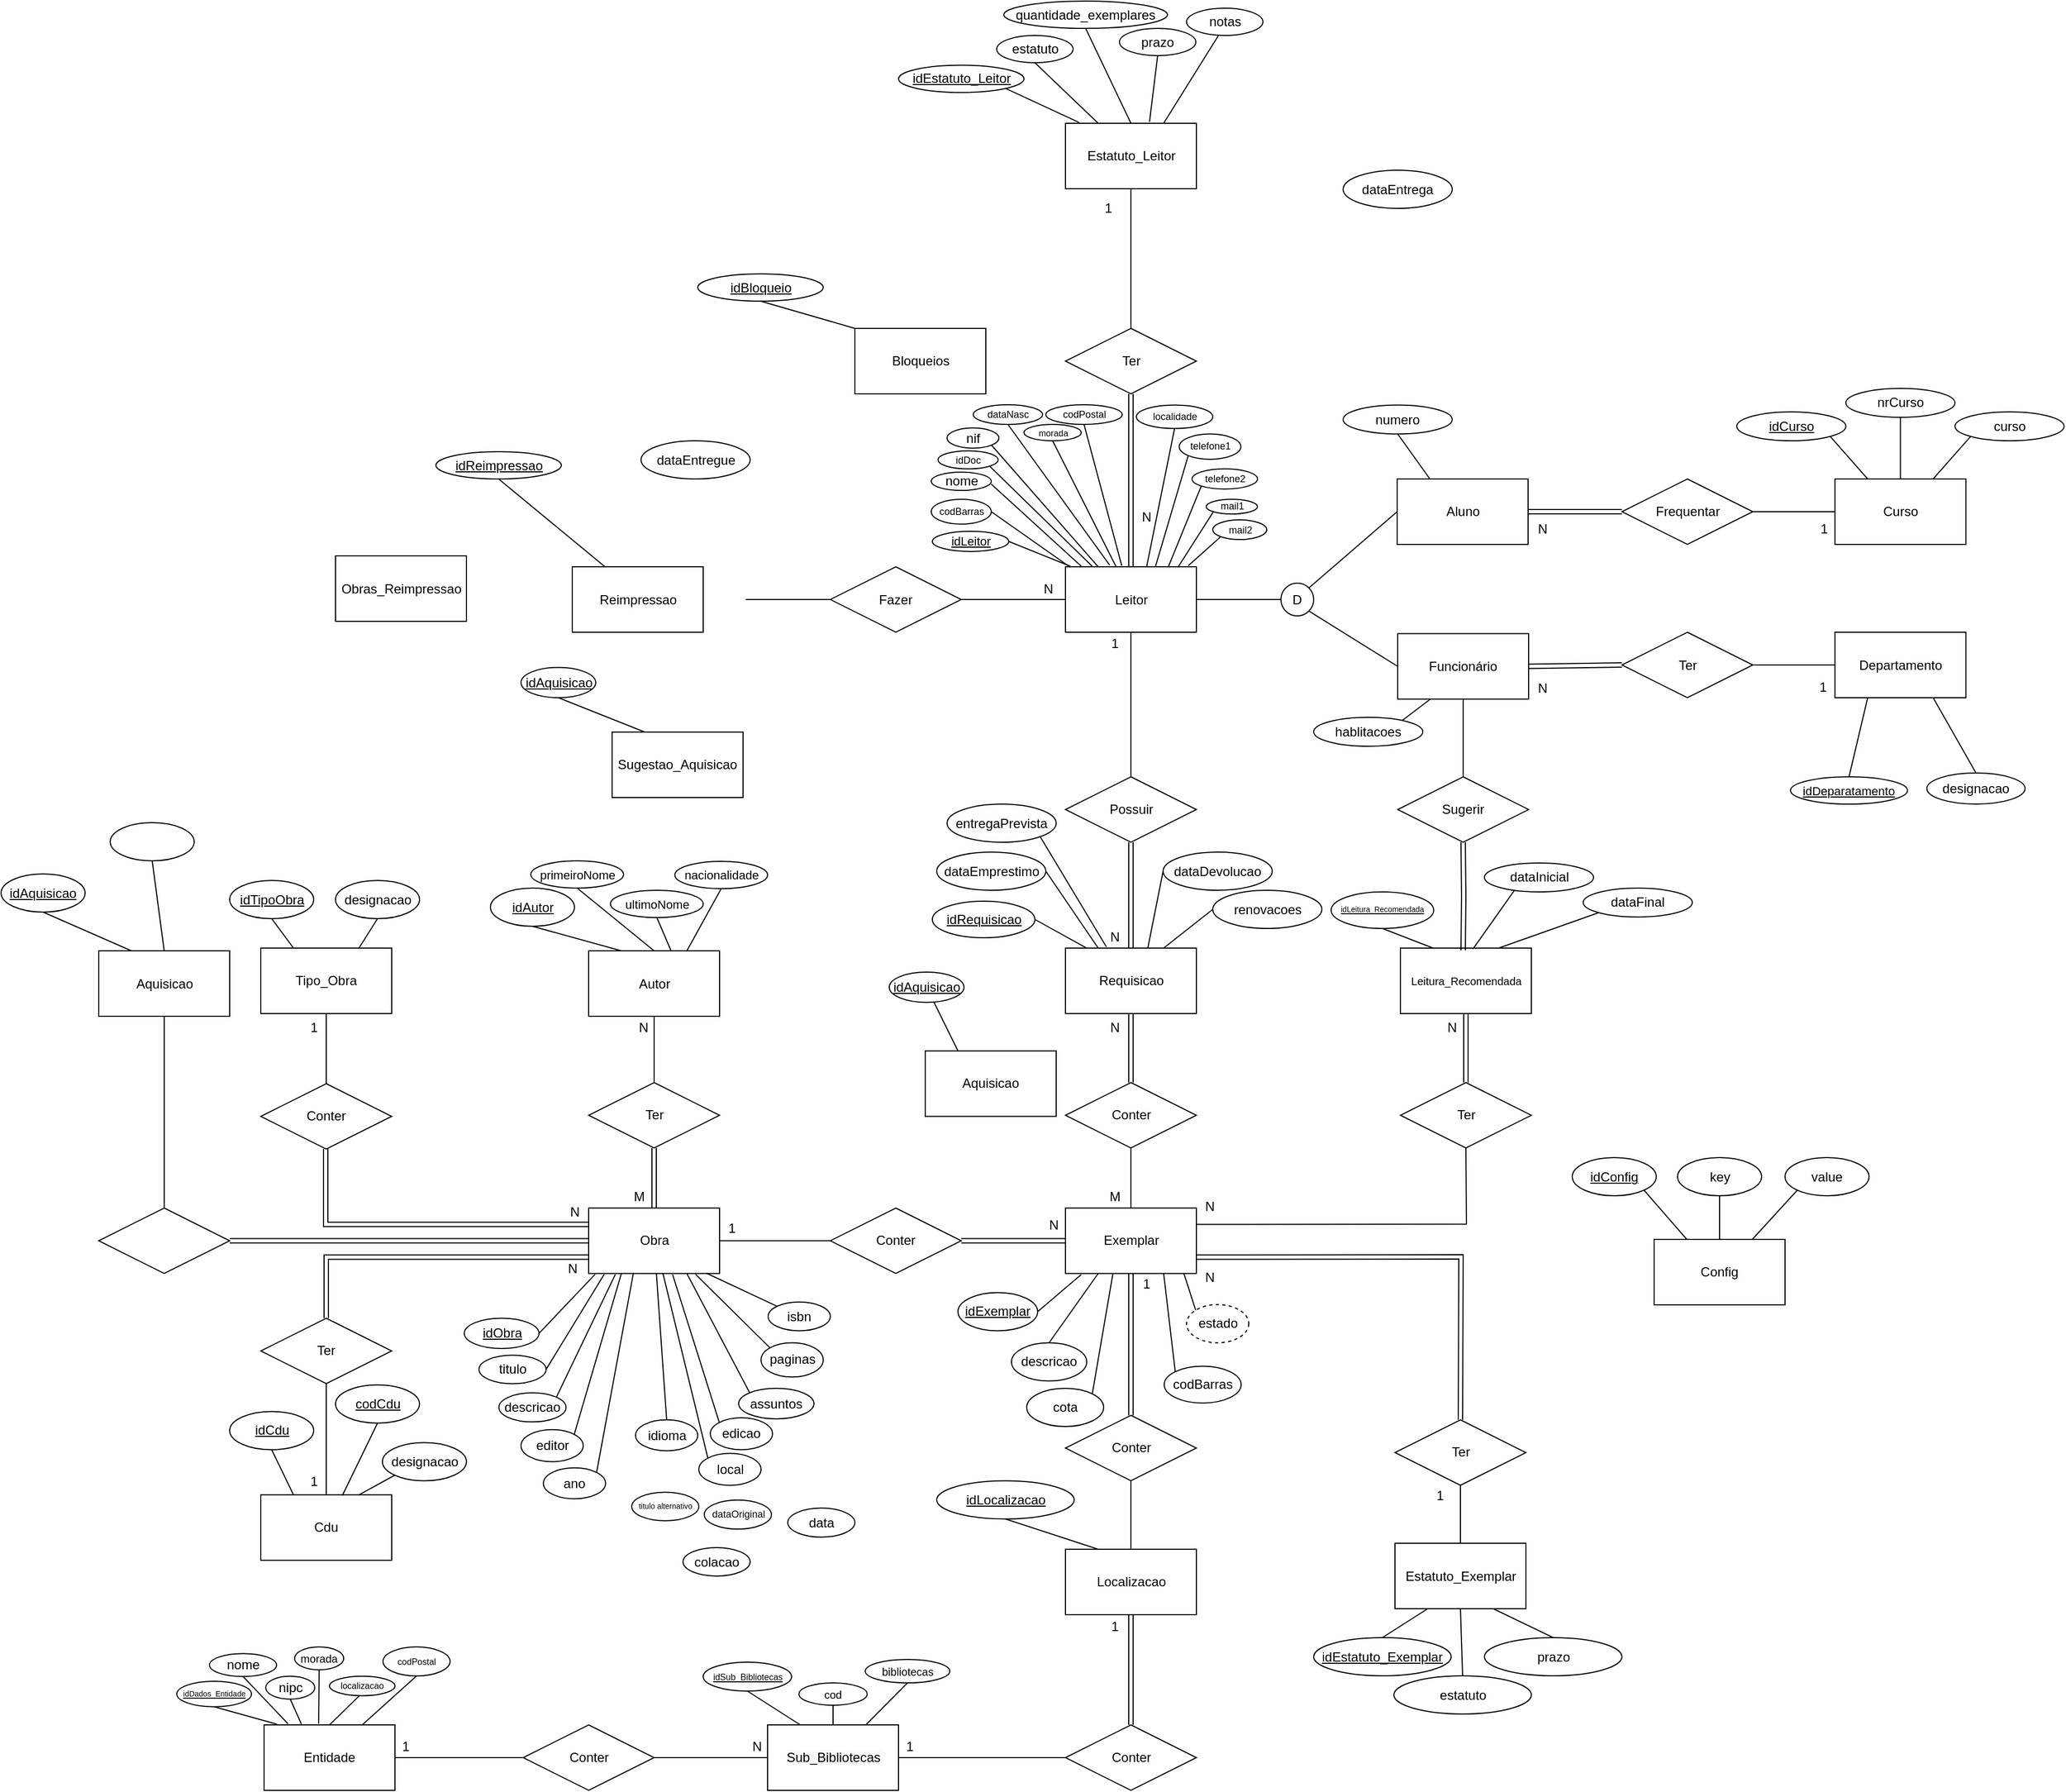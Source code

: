 <mxfile version="13.7.5" type="device"><diagram id="8KhDDaRiPGF0H9WiyI7R" name="Page-1"><mxGraphModel dx="1240" dy="1858" grid="1" gridSize="10" guides="1" tooltips="1" connect="1" arrows="1" fold="1" page="1" pageScale="1" pageWidth="827" pageHeight="1169" math="0" shadow="0"><root><mxCell id="0"/><mxCell id="1" parent="0"/><mxCell id="igQv4-VLDC38SClWUheN-1" style="edgeStyle=orthogonalEdgeStyle;rounded=0;comic=0;orthogonalLoop=1;jettySize=auto;html=1;exitX=0.5;exitY=1;exitDx=0;exitDy=0;shadow=0;startArrow=none;startFill=0;endArrow=none;endFill=0;strokeColor=#000000;entryX=0.5;entryY=0;entryDx=0;entryDy=0;" parent="1" source="igQv4-VLDC38SClWUheN-2" target="igQv4-VLDC38SClWUheN-163" edge="1"><mxGeometry relative="1" as="geometry"><mxPoint x="1135.5" y="411" as="targetPoint"/></mxGeometry></mxCell><mxCell id="igQv4-VLDC38SClWUheN-2" value="Leitor" style="rounded=0;whiteSpace=wrap;html=1;aspect=fixed;" parent="1" vertex="1"><mxGeometry x="1075.5" y="268.5" width="120" height="60" as="geometry"/></mxCell><mxCell id="igQv4-VLDC38SClWUheN-3" style="rounded=0;orthogonalLoop=1;jettySize=auto;html=1;exitX=0.998;exitY=0.65;exitDx=0;exitDy=0;endArrow=none;endFill=0;exitPerimeter=0;" parent="1" source="igQv4-VLDC38SClWUheN-4" edge="1"><mxGeometry relative="1" as="geometry"><mxPoint x="1090" y="268" as="targetPoint"/></mxGeometry></mxCell><mxCell id="igQv4-VLDC38SClWUheN-4" value="nome" style="ellipse;whiteSpace=wrap;html=1;" parent="1" vertex="1"><mxGeometry x="952.5" y="181.75" width="55" height="16.75" as="geometry"/></mxCell><mxCell id="igQv4-VLDC38SClWUheN-5" value="" style="shape=link;html=1;entryX=0.5;entryY=0;entryDx=0;entryDy=0;exitX=0.5;exitY=1;exitDx=0;exitDy=0;" parent="1" source="igQv4-VLDC38SClWUheN-162" target="igQv4-VLDC38SClWUheN-2" edge="1"><mxGeometry width="50" height="50" relative="1" as="geometry"><mxPoint x="988.75" y="298.5" as="sourcePoint"/><mxPoint x="1035" y="208.5" as="targetPoint"/></mxGeometry></mxCell><mxCell id="igQv4-VLDC38SClWUheN-6" style="rounded=0;orthogonalLoop=1;jettySize=auto;html=1;exitX=1;exitY=0.5;exitDx=0;exitDy=0;endArrow=none;endFill=0;" parent="1" source="igQv4-VLDC38SClWUheN-7" edge="1"><mxGeometry relative="1" as="geometry"><mxPoint x="1080" y="268" as="targetPoint"/></mxGeometry></mxCell><mxCell id="igQv4-VLDC38SClWUheN-7" value="idLeitor" style="ellipse;whiteSpace=wrap;html=1;fontStyle=4;fontSize=11;" parent="1" vertex="1"><mxGeometry x="953.5" y="236" width="70" height="18.5" as="geometry"/></mxCell><mxCell id="igQv4-VLDC38SClWUheN-8" style="rounded=0;orthogonalLoop=1;jettySize=auto;html=1;exitX=0.5;exitY=1;exitDx=0;exitDy=0;endArrow=none;endFill=0;entryX=0.387;entryY=0;entryDx=0;entryDy=0;entryPerimeter=0;" parent="1" source="igQv4-VLDC38SClWUheN-9" target="igQv4-VLDC38SClWUheN-2" edge="1"><mxGeometry relative="1" as="geometry"><mxPoint x="1130" y="268" as="targetPoint"/></mxGeometry></mxCell><mxCell id="igQv4-VLDC38SClWUheN-9" value="&lt;div style=&quot;font-size: 8px;&quot;&gt;morada&lt;/div&gt;" style="ellipse;whiteSpace=wrap;html=1;fontSize=8;" parent="1" vertex="1"><mxGeometry x="1037.5" y="138" width="52.5" height="15" as="geometry"/></mxCell><mxCell id="igQv4-VLDC38SClWUheN-10" value="Estatuto_Leitor" style="rounded=0;whiteSpace=wrap;html=1;aspect=fixed;" parent="1" vertex="1"><mxGeometry x="1075.5" y="-138" width="120" height="60" as="geometry"/></mxCell><mxCell id="igQv4-VLDC38SClWUheN-11" value="1" style="text;html=1;strokeColor=none;fillColor=none;align=center;verticalAlign=middle;whiteSpace=wrap;rounded=0;" parent="1" vertex="1"><mxGeometry x="1105" y="-70" width="20" height="20" as="geometry"/></mxCell><mxCell id="igQv4-VLDC38SClWUheN-12" value="" style="html=1;entryX=0.5;entryY=0;entryDx=0;entryDy=0;exitX=0.5;exitY=1;exitDx=0;exitDy=0;startArrow=none;startFill=0;endArrow=none;endFill=0;" parent="1" source="igQv4-VLDC38SClWUheN-10" target="igQv4-VLDC38SClWUheN-162" edge="1"><mxGeometry width="50" height="50" relative="1" as="geometry"><mxPoint x="846.5" y="298.5" as="sourcePoint"/><mxPoint x="908.75" y="298.5" as="targetPoint"/></mxGeometry></mxCell><mxCell id="igQv4-VLDC38SClWUheN-13" value="idEstatuto_Leitor" style="ellipse;whiteSpace=wrap;html=1;fontStyle=4" parent="1" vertex="1"><mxGeometry x="922.5" y="-191.25" width="115" height="25" as="geometry"/></mxCell><mxCell id="igQv4-VLDC38SClWUheN-14" style="rounded=0;orthogonalLoop=1;jettySize=auto;html=1;exitX=0.5;exitY=1;exitDx=0;exitDy=0;entryX=0.25;entryY=0;entryDx=0;entryDy=0;endArrow=none;endFill=0;" parent="1" source="igQv4-VLDC38SClWUheN-15" target="igQv4-VLDC38SClWUheN-10" edge="1"><mxGeometry relative="1" as="geometry"/></mxCell><mxCell id="igQv4-VLDC38SClWUheN-15" value="estatuto" style="ellipse;whiteSpace=wrap;html=1;" parent="1" vertex="1"><mxGeometry x="1012.5" y="-218.5" width="70" height="25" as="geometry"/></mxCell><mxCell id="igQv4-VLDC38SClWUheN-16" style="rounded=0;orthogonalLoop=1;jettySize=auto;html=1;exitX=0.5;exitY=1;exitDx=0;exitDy=0;entryX=0.642;entryY=-0.022;entryDx=0;entryDy=0;endArrow=none;endFill=0;entryPerimeter=0;" parent="1" source="igQv4-VLDC38SClWUheN-17" target="igQv4-VLDC38SClWUheN-10" edge="1"><mxGeometry relative="1" as="geometry"><mxPoint x="1215" y="-142.25" as="targetPoint"/></mxGeometry></mxCell><mxCell id="igQv4-VLDC38SClWUheN-17" value="prazo" style="ellipse;whiteSpace=wrap;html=1;" parent="1" vertex="1"><mxGeometry x="1125" y="-225" width="70" height="25" as="geometry"/></mxCell><mxCell id="igQv4-VLDC38SClWUheN-18" style="rounded=0;orthogonalLoop=1;jettySize=auto;html=1;exitX=0.5;exitY=1;exitDx=0;exitDy=0;endArrow=none;endFill=0;entryX=0.75;entryY=0;entryDx=0;entryDy=0;" parent="1" target="igQv4-VLDC38SClWUheN-10" edge="1"><mxGeometry relative="1" as="geometry"><mxPoint x="1216.5" y="-219.75" as="sourcePoint"/><mxPoint x="1255" y="-142.25" as="targetPoint"/></mxGeometry></mxCell><mxCell id="igQv4-VLDC38SClWUheN-19" value="notas" style="ellipse;whiteSpace=wrap;html=1;" parent="1" vertex="1"><mxGeometry x="1186.5" y="-243.5" width="70" height="25" as="geometry"/></mxCell><mxCell id="igQv4-VLDC38SClWUheN-20" style="rounded=0;orthogonalLoop=1;jettySize=auto;html=1;exitX=1;exitY=1;exitDx=0;exitDy=0;entryX=0.103;entryY=-0.013;entryDx=0;entryDy=0;endArrow=none;endFill=0;elbow=vertical;entryPerimeter=0;" parent="1" source="igQv4-VLDC38SClWUheN-13" target="igQv4-VLDC38SClWUheN-10" edge="1"><mxGeometry relative="1" as="geometry"><mxPoint x="998" y="-169.75" as="sourcePoint"/><mxPoint x="1165" y="-145.25" as="targetPoint"/></mxGeometry></mxCell><mxCell id="igQv4-VLDC38SClWUheN-21" style="rounded=0;orthogonalLoop=1;jettySize=auto;html=1;exitX=0.5;exitY=1;exitDx=0;exitDy=0;endArrow=none;endFill=0;entryX=0.43;entryY=-0.016;entryDx=0;entryDy=0;entryPerimeter=0;" parent="1" source="igQv4-VLDC38SClWUheN-22" target="igQv4-VLDC38SClWUheN-2" edge="1"><mxGeometry relative="1" as="geometry"><mxPoint x="1130" y="266" as="targetPoint"/></mxGeometry></mxCell><mxCell id="igQv4-VLDC38SClWUheN-22" value="&lt;div style=&quot;font-size: 9px;&quot;&gt;codPostal&lt;/div&gt;" style="ellipse;whiteSpace=wrap;html=1;fontSize=9;" parent="1" vertex="1"><mxGeometry x="1057.5" y="120" width="70" height="18" as="geometry"/></mxCell><mxCell id="igQv4-VLDC38SClWUheN-24" style="rounded=0;orthogonalLoop=1;jettySize=auto;html=1;exitX=0;exitY=1;exitDx=0;exitDy=0;entryX=0.688;entryY=-0.008;entryDx=0;entryDy=0;endArrow=none;endFill=0;entryPerimeter=0;" parent="1" source="igQv4-VLDC38SClWUheN-25" target="igQv4-VLDC38SClWUheN-2" edge="1"><mxGeometry relative="1" as="geometry"><mxPoint x="1165" y="278.5" as="targetPoint"/><mxPoint x="1208" y="213" as="sourcePoint"/></mxGeometry></mxCell><mxCell id="igQv4-VLDC38SClWUheN-25" value="&lt;div style=&quot;font-size: 9px;&quot;&gt;telefone1&lt;/div&gt;" style="ellipse;whiteSpace=wrap;html=1;fontSize=9;" parent="1" vertex="1"><mxGeometry x="1179.75" y="146.75" width="56.5" height="23.25" as="geometry"/></mxCell><mxCell id="igQv4-VLDC38SClWUheN-26" style="edgeStyle=orthogonalEdgeStyle;rounded=0;orthogonalLoop=1;jettySize=auto;html=1;entryX=0;entryY=0.5;entryDx=0;entryDy=0;endArrow=none;endFill=0;" parent="1" source="igQv4-VLDC38SClWUheN-27" target="igQv4-VLDC38SClWUheN-158" edge="1"><mxGeometry relative="1" as="geometry"><mxPoint x="812" y="886.25" as="targetPoint"/></mxGeometry></mxCell><mxCell id="kkzpOjwFDEaVYpT06162-52" style="edgeStyle=orthogonalEdgeStyle;rounded=0;orthogonalLoop=1;jettySize=auto;html=1;exitX=0;exitY=0.5;exitDx=0;exitDy=0;endArrow=none;endFill=0;fontFamily=Helvetica;fontSize=7;shape=link;entryX=1;entryY=0.5;entryDx=0;entryDy=0;" parent="1" source="igQv4-VLDC38SClWUheN-27" target="kkzpOjwFDEaVYpT06162-53" edge="1"><mxGeometry relative="1" as="geometry"><mxPoint x="280" y="886.278" as="targetPoint"/></mxGeometry></mxCell><mxCell id="igQv4-VLDC38SClWUheN-27" value="Obra" style="rounded=0;whiteSpace=wrap;html=1;aspect=fixed;" parent="1" vertex="1"><mxGeometry x="638.5" y="856.25" width="120" height="60" as="geometry"/></mxCell><mxCell id="igQv4-VLDC38SClWUheN-28" style="rounded=0;orthogonalLoop=1;jettySize=auto;html=1;endArrow=none;endFill=0;entryX=1;entryY=0.5;entryDx=0;entryDy=0;exitX=0.049;exitY=1.014;exitDx=0;exitDy=0;exitPerimeter=0;" parent="1" source="igQv4-VLDC38SClWUheN-27" target="igQv4-VLDC38SClWUheN-29" edge="1"><mxGeometry relative="1" as="geometry"><mxPoint x="646.5" y="925" as="sourcePoint"/><mxPoint x="619" y="932.25" as="targetPoint"/></mxGeometry></mxCell><mxCell id="igQv4-VLDC38SClWUheN-29" value="idObra" style="ellipse;whiteSpace=wrap;html=1;fontStyle=4" parent="1" vertex="1"><mxGeometry x="524.5" y="957.25" width="68.5" height="27.75" as="geometry"/></mxCell><mxCell id="igQv4-VLDC38SClWUheN-30" style="rounded=0;orthogonalLoop=1;jettySize=auto;html=1;endArrow=none;endFill=0;exitX=1;exitY=0.5;exitDx=0;exitDy=0;entryX=0.118;entryY=1.014;entryDx=0;entryDy=0;entryPerimeter=0;" parent="1" source="igQv4-VLDC38SClWUheN-31" target="igQv4-VLDC38SClWUheN-27" edge="1"><mxGeometry relative="1" as="geometry"><mxPoint x="689" y="912.25" as="sourcePoint"/><mxPoint x="573" y="1222.25" as="targetPoint"/></mxGeometry></mxCell><mxCell id="igQv4-VLDC38SClWUheN-31" value="titulo" style="ellipse;whiteSpace=wrap;html=1;" parent="1" vertex="1"><mxGeometry x="538" y="991.12" width="61.5" height="26.13" as="geometry"/></mxCell><mxCell id="igQv4-VLDC38SClWUheN-32" style="edgeStyle=orthogonalEdgeStyle;shape=link;rounded=0;orthogonalLoop=1;jettySize=auto;html=1;entryX=0;entryY=0.5;entryDx=0;entryDy=0;exitX=1;exitY=0.5;exitDx=0;exitDy=0;" parent="1" source="igQv4-VLDC38SClWUheN-158" target="igQv4-VLDC38SClWUheN-33" edge="1"><mxGeometry relative="1" as="geometry"><mxPoint x="1002.5" y="886.25" as="sourcePoint"/></mxGeometry></mxCell><mxCell id="igQv4-VLDC38SClWUheN-33" value="Exemplar" style="rounded=0;whiteSpace=wrap;html=1;aspect=fixed;" parent="1" vertex="1"><mxGeometry x="1075.5" y="856.25" width="120" height="60" as="geometry"/></mxCell><mxCell id="igQv4-VLDC38SClWUheN-34" style="edgeStyle=orthogonalEdgeStyle;shape=link;rounded=0;orthogonalLoop=1;jettySize=auto;html=1;entryX=0.5;entryY=1;entryDx=0;entryDy=0;exitX=0.5;exitY=0;exitDx=0;exitDy=0;" parent="1" source="igQv4-VLDC38SClWUheN-155" target="igQv4-VLDC38SClWUheN-122" edge="1"><mxGeometry relative="1" as="geometry"><mxPoint x="1135.5" y="721.25" as="sourcePoint"/></mxGeometry></mxCell><mxCell id="igQv4-VLDC38SClWUheN-37" value="N" style="text;html=1;strokeColor=none;fillColor=none;align=center;verticalAlign=middle;whiteSpace=wrap;rounded=0;" parent="1" vertex="1"><mxGeometry x="1054.5" y="862.25" width="20" height="20" as="geometry"/></mxCell><mxCell id="igQv4-VLDC38SClWUheN-39" value="&lt;div style=&quot;font-size: 9px;&quot;&gt;mail1&lt;/div&gt;" style="ellipse;whiteSpace=wrap;html=1;fontSize=9;" parent="1" vertex="1"><mxGeometry x="1204.5" y="206.62" width="47" height="13.5" as="geometry"/></mxCell><mxCell id="igQv4-VLDC38SClWUheN-40" style="rounded=0;orthogonalLoop=1;jettySize=auto;html=1;exitX=0.5;exitY=1;exitDx=0;exitDy=0;endArrow=none;endFill=0;" parent="1" source="igQv4-VLDC38SClWUheN-41" edge="1"><mxGeometry relative="1" as="geometry"><mxPoint x="1150" y="268" as="targetPoint"/></mxGeometry></mxCell><mxCell id="igQv4-VLDC38SClWUheN-41" value="&lt;div style=&quot;font-size: 9px;&quot;&gt;localidade&lt;/div&gt;" style="ellipse;whiteSpace=wrap;html=1;fontSize=9;" parent="1" vertex="1"><mxGeometry x="1140.5" y="120.25" width="70" height="21.5" as="geometry"/></mxCell><mxCell id="igQv4-VLDC38SClWUheN-42" style="rounded=0;orthogonalLoop=1;jettySize=auto;html=1;exitX=1;exitY=1;exitDx=0;exitDy=0;endArrow=none;endFill=0;entryX=0.25;entryY=0;entryDx=0;entryDy=0;" parent="1" source="igQv4-VLDC38SClWUheN-43" target="igQv4-VLDC38SClWUheN-2" edge="1"><mxGeometry relative="1" as="geometry"><mxPoint x="1120" y="268" as="targetPoint"/></mxGeometry></mxCell><mxCell id="igQv4-VLDC38SClWUheN-43" value="&lt;div&gt;nif&lt;/div&gt;" style="ellipse;whiteSpace=wrap;html=1;" parent="1" vertex="1"><mxGeometry x="967" y="141.25" width="47.5" height="18.5" as="geometry"/></mxCell><mxCell id="igQv4-VLDC38SClWUheN-44" style="rounded=0;orthogonalLoop=1;jettySize=auto;html=1;endArrow=none;endFill=0;entryX=0.342;entryY=0.991;entryDx=0;entryDy=0;exitX=1;exitY=0;exitDx=0;exitDy=0;entryPerimeter=0;" parent="1" source="igQv4-VLDC38SClWUheN-51" target="igQv4-VLDC38SClWUheN-27" edge="1"><mxGeometry relative="1" as="geometry"><mxPoint x="685" y="967.63" as="sourcePoint"/><mxPoint x="681.103" y="891.75" as="targetPoint"/></mxGeometry></mxCell><mxCell id="igQv4-VLDC38SClWUheN-45" style="edgeStyle=orthogonalEdgeStyle;rounded=0;comic=0;orthogonalLoop=1;jettySize=auto;html=1;shadow=0;endArrow=none;endFill=0;strokeColor=#000000;entryX=0.5;entryY=1;entryDx=0;entryDy=0;" parent="1" source="igQv4-VLDC38SClWUheN-46" target="igQv4-VLDC38SClWUheN-161" edge="1"><mxGeometry relative="1" as="geometry"><mxPoint x="398.0" y="1060" as="targetPoint"/></mxGeometry></mxCell><mxCell id="igQv4-VLDC38SClWUheN-46" value="Cdu" style="rounded=0;whiteSpace=wrap;html=1;aspect=fixed;" parent="1" vertex="1"><mxGeometry x="338" y="1119.13" width="120" height="60" as="geometry"/></mxCell><mxCell id="igQv4-VLDC38SClWUheN-47" value="Estatuto_Exemplar" style="rounded=0;whiteSpace=wrap;html=1;aspect=fixed;" parent="1" vertex="1"><mxGeometry x="1377.5" y="1163.5" width="120" height="60" as="geometry"/></mxCell><mxCell id="igQv4-VLDC38SClWUheN-48" value="Tipo_Obra" style="rounded=0;whiteSpace=wrap;html=1;aspect=fixed;" parent="1" vertex="1"><mxGeometry x="338" y="618" width="120" height="60" as="geometry"/></mxCell><mxCell id="igQv4-VLDC38SClWUheN-49" style="edgeStyle=orthogonalEdgeStyle;shape=link;rounded=0;orthogonalLoop=1;jettySize=auto;html=1;entryX=0.5;entryY=0;entryDx=0;entryDy=0;endArrow=none;endFill=0;exitX=0.5;exitY=1;exitDx=0;exitDy=0;" parent="1" source="igQv4-VLDC38SClWUheN-160" target="igQv4-VLDC38SClWUheN-27" edge="1"><mxGeometry relative="1" as="geometry"><mxPoint x="698.5" y="802.25" as="sourcePoint"/></mxGeometry></mxCell><mxCell id="igQv4-VLDC38SClWUheN-50" value="editor" style="ellipse;whiteSpace=wrap;html=1;" parent="1" vertex="1"><mxGeometry x="576.5" y="1059.38" width="57" height="29.38" as="geometry"/></mxCell><mxCell id="igQv4-VLDC38SClWUheN-51" value="ano" style="ellipse;whiteSpace=wrap;html=1;" parent="1" vertex="1"><mxGeometry x="597" y="1094.38" width="57" height="28.38" as="geometry"/></mxCell><mxCell id="igQv4-VLDC38SClWUheN-52" value="descricao" style="ellipse;whiteSpace=wrap;html=1;" parent="1" vertex="1"><mxGeometry x="556.25" y="1025.68" width="61.5" height="26.63" as="geometry"/></mxCell><mxCell id="igQv4-VLDC38SClWUheN-53" value="assuntos" style="ellipse;whiteSpace=wrap;html=1;" parent="1" vertex="1"><mxGeometry x="776" y="1021.5" width="69" height="28" as="geometry"/></mxCell><mxCell id="igQv4-VLDC38SClWUheN-54" value="cota" style="ellipse;whiteSpace=wrap;html=1;" parent="1" vertex="1"><mxGeometry x="1040" y="1021.5" width="70.5" height="35" as="geometry"/></mxCell><mxCell id="igQv4-VLDC38SClWUheN-55" value="descricao" style="ellipse;whiteSpace=wrap;html=1;" parent="1" vertex="1"><mxGeometry x="1026" y="979.76" width="69" height="35" as="geometry"/></mxCell><mxCell id="igQv4-VLDC38SClWUheN-56" value="idEstatuto_Exemplar" style="ellipse;whiteSpace=wrap;html=1;fontStyle=4" parent="1" vertex="1"><mxGeometry x="1303" y="1250" width="126" height="35" as="geometry"/></mxCell><mxCell id="igQv4-VLDC38SClWUheN-57" value="estatuto" style="ellipse;whiteSpace=wrap;html=1;" parent="1" vertex="1"><mxGeometry x="1376.5" y="1285" width="126" height="35" as="geometry"/></mxCell><mxCell id="igQv4-VLDC38SClWUheN-58" value="prazo" style="ellipse;whiteSpace=wrap;html=1;" parent="1" vertex="1"><mxGeometry x="1459.5" y="1250" width="126" height="35" as="geometry"/></mxCell><mxCell id="igQv4-VLDC38SClWUheN-59" style="rounded=0;orthogonalLoop=1;jettySize=auto;html=1;endArrow=none;endFill=0;exitX=0.5;exitY=0;exitDx=0;exitDy=0;entryX=0.25;entryY=1;entryDx=0;entryDy=0;" parent="1" source="igQv4-VLDC38SClWUheN-56" target="igQv4-VLDC38SClWUheN-47" edge="1"><mxGeometry relative="1" as="geometry"><mxPoint x="1404.5" y="1235.5" as="sourcePoint"/><mxPoint x="1386.603" y="1205" as="targetPoint"/></mxGeometry></mxCell><mxCell id="igQv4-VLDC38SClWUheN-60" style="rounded=0;orthogonalLoop=1;jettySize=auto;html=1;endArrow=none;endFill=0;exitX=0.5;exitY=0;exitDx=0;exitDy=0;entryX=0.5;entryY=1;entryDx=0;entryDy=0;" parent="1" source="igQv4-VLDC38SClWUheN-57" target="igQv4-VLDC38SClWUheN-47" edge="1"><mxGeometry relative="1" as="geometry"><mxPoint x="1401.5" y="1255" as="sourcePoint"/><mxPoint x="1424.5" y="1215" as="targetPoint"/></mxGeometry></mxCell><mxCell id="igQv4-VLDC38SClWUheN-61" style="rounded=0;orthogonalLoop=1;jettySize=auto;html=1;endArrow=none;endFill=0;exitX=0.5;exitY=0;exitDx=0;exitDy=0;entryX=0.75;entryY=1;entryDx=0;entryDy=0;" parent="1" source="igQv4-VLDC38SClWUheN-58" target="igQv4-VLDC38SClWUheN-47" edge="1"><mxGeometry relative="1" as="geometry"><mxPoint x="1452.5" y="1295" as="sourcePoint"/><mxPoint x="1454.5" y="1215" as="targetPoint"/></mxGeometry></mxCell><mxCell id="igQv4-VLDC38SClWUheN-62" value="estado" style="ellipse;whiteSpace=wrap;html=1;dashed=1;fillColor=#ffffff;" parent="1" vertex="1"><mxGeometry x="1186.5" y="944.76" width="57" height="35" as="geometry"/></mxCell><mxCell id="igQv4-VLDC38SClWUheN-63" style="rounded=0;orthogonalLoop=1;jettySize=auto;html=1;endArrow=none;endFill=0;entryX=0.5;entryY=1;entryDx=0;entryDy=0;exitX=0.5;exitY=0;exitDx=0;exitDy=0;" parent="1" source="igQv4-VLDC38SClWUheN-47" target="igQv4-VLDC38SClWUheN-156" edge="1"><mxGeometry relative="1" as="geometry"><mxPoint x="1309.96" y="1129.5" as="sourcePoint"/><mxPoint x="1514.75" y="889.75" as="targetPoint"/></mxGeometry></mxCell><mxCell id="igQv4-VLDC38SClWUheN-64" value="1" style="text;html=1;strokeColor=none;fillColor=none;align=center;verticalAlign=middle;whiteSpace=wrap;rounded=0;" parent="1" vertex="1"><mxGeometry x="1409" y="1109.75" width="20" height="20" as="geometry"/></mxCell><mxCell id="igQv4-VLDC38SClWUheN-65" value="idExemplar" style="ellipse;whiteSpace=wrap;html=1;fontStyle=4" parent="1" vertex="1"><mxGeometry x="977" y="933.75" width="73" height="35" as="geometry"/></mxCell><mxCell id="igQv4-VLDC38SClWUheN-66" style="rounded=0;orthogonalLoop=1;jettySize=auto;html=1;endArrow=none;endFill=0;entryX=0.12;entryY=1.017;entryDx=0;entryDy=0;exitX=1;exitY=0.5;exitDx=0;exitDy=0;entryPerimeter=0;" parent="1" source="igQv4-VLDC38SClWUheN-65" target="igQv4-VLDC38SClWUheN-33" edge="1"><mxGeometry relative="1" as="geometry"><mxPoint x="1038.4" y="916.25" as="sourcePoint"/><mxPoint x="1020.503" y="885.75" as="targetPoint"/></mxGeometry></mxCell><mxCell id="igQv4-VLDC38SClWUheN-67" style="rounded=0;orthogonalLoop=1;jettySize=auto;html=1;endArrow=none;endFill=0;entryX=0.904;entryY=0.996;entryDx=0;entryDy=0;exitX=0;exitY=0;exitDx=0;exitDy=0;entryPerimeter=0;" parent="1" source="igQv4-VLDC38SClWUheN-62" target="igQv4-VLDC38SClWUheN-33" edge="1"><mxGeometry relative="1" as="geometry"><mxPoint x="1157" y="949" as="sourcePoint"/><mxPoint x="1208" y="916" as="targetPoint"/></mxGeometry></mxCell><mxCell id="igQv4-VLDC38SClWUheN-68" style="rounded=0;orthogonalLoop=1;jettySize=auto;html=1;endArrow=none;endFill=0;entryX=0.25;entryY=1;entryDx=0;entryDy=0;exitX=0.5;exitY=0;exitDx=0;exitDy=0;" parent="1" source="igQv4-VLDC38SClWUheN-55" target="igQv4-VLDC38SClWUheN-33" edge="1"><mxGeometry relative="1" as="geometry"><mxPoint x="1145.5" y="955" as="sourcePoint"/><mxPoint x="1110.5" y="892" as="targetPoint"/></mxGeometry></mxCell><mxCell id="igQv4-VLDC38SClWUheN-69" style="rounded=0;orthogonalLoop=1;jettySize=auto;html=1;endArrow=none;endFill=0;exitX=1;exitY=0;exitDx=0;exitDy=0;entryX=0.362;entryY=1.007;entryDx=0;entryDy=0;entryPerimeter=0;" parent="1" source="igQv4-VLDC38SClWUheN-54" target="igQv4-VLDC38SClWUheN-33" edge="1"><mxGeometry relative="1" as="geometry"><mxPoint x="1252" y="915.25" as="sourcePoint"/><mxPoint x="1170.5" y="892" as="targetPoint"/></mxGeometry></mxCell><mxCell id="igQv4-VLDC38SClWUheN-70" value="N" style="text;html=1;strokeColor=none;fillColor=none;align=center;verticalAlign=middle;whiteSpace=wrap;rounded=0;" parent="1" vertex="1"><mxGeometry x="678.5" y="680.5" width="20" height="20" as="geometry"/></mxCell><mxCell id="igQv4-VLDC38SClWUheN-71" value="M" style="text;html=1;strokeColor=none;fillColor=none;align=center;verticalAlign=middle;whiteSpace=wrap;rounded=0;" parent="1" vertex="1"><mxGeometry x="675" y="836.25" width="20" height="20" as="geometry"/></mxCell><mxCell id="igQv4-VLDC38SClWUheN-72" style="edgeStyle=orthogonalEdgeStyle;shape=link;rounded=0;orthogonalLoop=1;jettySize=auto;html=1;entryX=0;entryY=0.25;entryDx=0;entryDy=0;endArrow=none;endFill=0;" parent="1" target="igQv4-VLDC38SClWUheN-27" edge="1"><mxGeometry relative="1" as="geometry"><mxPoint x="397.5" y="802" as="sourcePoint"/><Array as="points"><mxPoint x="397.5" y="871"/></Array></mxGeometry></mxCell><mxCell id="igQv4-VLDC38SClWUheN-73" style="edgeStyle=orthogonalEdgeStyle;rounded=0;orthogonalLoop=1;jettySize=auto;html=1;entryX=0.5;entryY=1;entryDx=0;entryDy=0;endArrow=none;endFill=0;exitX=0.5;exitY=0;exitDx=0;exitDy=0;" parent="1" source="igQv4-VLDC38SClWUheN-159" target="igQv4-VLDC38SClWUheN-48" edge="1"><mxGeometry relative="1" as="geometry"><mxPoint x="398.0" y="722.25" as="sourcePoint"/></mxGeometry></mxCell><mxCell id="igQv4-VLDC38SClWUheN-74" value="1" style="text;html=1;strokeColor=none;fillColor=none;align=center;verticalAlign=middle;whiteSpace=wrap;rounded=0;" parent="1" vertex="1"><mxGeometry x="376.5" y="680.5" width="20" height="20" as="geometry"/></mxCell><mxCell id="igQv4-VLDC38SClWUheN-75" value="N" style="text;html=1;strokeColor=none;fillColor=none;align=center;verticalAlign=middle;whiteSpace=wrap;rounded=0;" parent="1" vertex="1"><mxGeometry x="615.5" y="849.75" width="20" height="20" as="geometry"/></mxCell><mxCell id="igQv4-VLDC38SClWUheN-76" value="idTipoObra" style="ellipse;whiteSpace=wrap;html=1;fontStyle=4" parent="1" vertex="1"><mxGeometry x="309.5" y="556" width="77" height="35" as="geometry"/></mxCell><mxCell id="igQv4-VLDC38SClWUheN-77" style="rounded=0;orthogonalLoop=1;jettySize=auto;html=1;endArrow=none;endFill=0;entryX=0.5;entryY=1;entryDx=0;entryDy=0;exitX=0.25;exitY=0;exitDx=0;exitDy=0;" parent="1" source="igQv4-VLDC38SClWUheN-48" target="igQv4-VLDC38SClWUheN-76" edge="1"><mxGeometry relative="1" as="geometry"><mxPoint x="406.5" y="576" as="sourcePoint"/><mxPoint x="410" y="492.75" as="targetPoint"/></mxGeometry></mxCell><mxCell id="igQv4-VLDC38SClWUheN-78" value="designacao" style="ellipse;whiteSpace=wrap;html=1;" parent="1" vertex="1"><mxGeometry x="406.5" y="556" width="77" height="35" as="geometry"/></mxCell><mxCell id="igQv4-VLDC38SClWUheN-79" style="rounded=0;orthogonalLoop=1;jettySize=auto;html=1;endArrow=none;endFill=0;entryX=0.5;entryY=1;entryDx=0;entryDy=0;exitX=0.75;exitY=0;exitDx=0;exitDy=0;" parent="1" source="igQv4-VLDC38SClWUheN-48" target="igQv4-VLDC38SClWUheN-78" edge="1"><mxGeometry relative="1" as="geometry"><mxPoint x="426.5" y="624.75" as="sourcePoint"/><mxPoint x="418.0" y="562.25" as="targetPoint"/></mxGeometry></mxCell><mxCell id="igQv4-VLDC38SClWUheN-80" value="quantidade_exemplares" style="ellipse;whiteSpace=wrap;html=1;" parent="1" vertex="1"><mxGeometry x="1019" y="-250" width="150" height="25" as="geometry"/></mxCell><mxCell id="igQv4-VLDC38SClWUheN-81" style="rounded=0;orthogonalLoop=1;jettySize=auto;html=1;exitX=0.5;exitY=1;exitDx=0;exitDy=0;entryX=0.5;entryY=0;entryDx=0;entryDy=0;endArrow=none;endFill=0;" parent="1" source="igQv4-VLDC38SClWUheN-80" target="igQv4-VLDC38SClWUheN-10" edge="1"><mxGeometry relative="1" as="geometry"><mxPoint x="1225" y="-132.25" as="targetPoint"/><mxPoint x="1272" y="-190.75" as="sourcePoint"/></mxGeometry></mxCell><mxCell id="igQv4-VLDC38SClWUheN-82" value="idCdu" style="ellipse;whiteSpace=wrap;html=1;fontStyle=4" parent="1" vertex="1"><mxGeometry x="309.5" y="1042.76" width="77" height="35" as="geometry"/></mxCell><mxCell id="igQv4-VLDC38SClWUheN-83" value="designacao" style="ellipse;whiteSpace=wrap;html=1;fontStyle=0" parent="1" vertex="1"><mxGeometry x="449.5" y="1071.25" width="77" height="35" as="geometry"/></mxCell><mxCell id="igQv4-VLDC38SClWUheN-84" value="paginas" style="ellipse;whiteSpace=wrap;html=1;" parent="1" vertex="1"><mxGeometry x="796.5" y="979.76" width="57" height="31.37" as="geometry"/></mxCell><mxCell id="igQv4-VLDC38SClWUheN-85" style="rounded=0;orthogonalLoop=1;jettySize=auto;html=1;endArrow=none;endFill=0;exitX=0.25;exitY=0;exitDx=0;exitDy=0;entryX=0.5;entryY=1;entryDx=0;entryDy=0;" parent="1" source="igQv4-VLDC38SClWUheN-46" target="igQv4-VLDC38SClWUheN-82" edge="1"><mxGeometry relative="1" as="geometry"><mxPoint x="402.25" y="1140.76" as="sourcePoint"/><mxPoint x="376.5" y="1104.13" as="targetPoint"/></mxGeometry></mxCell><mxCell id="igQv4-VLDC38SClWUheN-86" style="rounded=0;orthogonalLoop=1;jettySize=auto;html=1;endArrow=none;endFill=0;entryX=0;entryY=1;entryDx=0;entryDy=0;exitX=0.75;exitY=0;exitDx=0;exitDy=0;" parent="1" source="igQv4-VLDC38SClWUheN-46" target="igQv4-VLDC38SClWUheN-83" edge="1"><mxGeometry relative="1" as="geometry"><mxPoint x="495.25" y="1128.26" as="sourcePoint"/><mxPoint x="469.5" y="1071.76" as="targetPoint"/></mxGeometry></mxCell><mxCell id="igQv4-VLDC38SClWUheN-87" value="N" style="text;html=1;strokeColor=none;fillColor=none;align=center;verticalAlign=middle;whiteSpace=wrap;rounded=0;" parent="1" vertex="1"><mxGeometry x="1050" y="278.5" width="20" height="20" as="geometry"/></mxCell><mxCell id="igQv4-VLDC38SClWUheN-88" value="dataNasc" style="ellipse;whiteSpace=wrap;html=1;fontSize=9;" parent="1" vertex="1"><mxGeometry x="991" y="120" width="63.5" height="18" as="geometry"/></mxCell><mxCell id="igQv4-VLDC38SClWUheN-89" style="edgeStyle=orthogonalEdgeStyle;rounded=0;comic=0;orthogonalLoop=1;jettySize=auto;html=1;entryX=0;entryY=0.75;entryDx=0;entryDy=0;shadow=0;endArrow=none;endFill=0;strokeColor=#000000;shape=link;exitX=0.5;exitY=0;exitDx=0;exitDy=0;" parent="1" source="igQv4-VLDC38SClWUheN-161" target="igQv4-VLDC38SClWUheN-27" edge="1"><mxGeometry relative="1" as="geometry"><mxPoint x="398.0" y="980" as="sourcePoint"/></mxGeometry></mxCell><mxCell id="igQv4-VLDC38SClWUheN-90" value="N" style="text;html=1;strokeColor=none;fillColor=none;align=center;verticalAlign=middle;whiteSpace=wrap;rounded=0;" parent="1" vertex="1"><mxGeometry x="613.5" y="902.25" width="20" height="20" as="geometry"/></mxCell><mxCell id="igQv4-VLDC38SClWUheN-91" style="edgeStyle=orthogonalEdgeStyle;rounded=0;comic=0;orthogonalLoop=1;jettySize=auto;html=1;exitX=0.5;exitY=1;exitDx=0;exitDy=0;entryX=0.5;entryY=0;entryDx=0;entryDy=0;shadow=0;endArrow=none;endFill=0;strokeColor=#000000;" parent="1" source="igQv4-VLDC38SClWUheN-92" target="igQv4-VLDC38SClWUheN-160" edge="1"><mxGeometry relative="1" as="geometry"><mxPoint x="698.5" y="722.25" as="targetPoint"/></mxGeometry></mxCell><mxCell id="igQv4-VLDC38SClWUheN-92" value="Autor" style="rounded=0;whiteSpace=wrap;html=1;aspect=fixed;" parent="1" vertex="1"><mxGeometry x="638.5" y="620.5" width="120" height="60" as="geometry"/></mxCell><mxCell id="igQv4-VLDC38SClWUheN-93" value="N" style="text;html=1;strokeColor=none;fillColor=none;align=center;verticalAlign=middle;whiteSpace=wrap;rounded=0;" parent="1" vertex="1"><mxGeometry x="1110.5" y="680.5" width="20" height="20" as="geometry"/></mxCell><mxCell id="igQv4-VLDC38SClWUheN-94" value="idReq&lt;span style=&quot;text-decoration: none&quot;&gt;uisicao&lt;/span&gt;" style="ellipse;whiteSpace=wrap;html=1;fontStyle=4" parent="1" vertex="1"><mxGeometry x="953.5" y="575" width="94" height="33.5" as="geometry"/></mxCell><mxCell id="igQv4-VLDC38SClWUheN-95" style="rounded=0;orthogonalLoop=1;jettySize=auto;html=1;endArrow=none;endFill=0;entryX=1;entryY=0.5;entryDx=0;entryDy=0;exitX=0.191;exitY=0.033;exitDx=0;exitDy=0;exitPerimeter=0;" parent="1" source="igQv4-VLDC38SClWUheN-122" target="igQv4-VLDC38SClWUheN-94" edge="1"><mxGeometry relative="1" as="geometry"><mxPoint x="1493.661" y="891.75" as="sourcePoint"/><mxPoint x="1475.585" y="916.169" as="targetPoint"/></mxGeometry></mxCell><mxCell id="igQv4-VLDC38SClWUheN-96" value="renovacoes" style="ellipse;whiteSpace=wrap;html=1;" parent="1" vertex="1"><mxGeometry x="1210.5" y="565" width="100" height="35" as="geometry"/></mxCell><mxCell id="igQv4-VLDC38SClWUheN-97" style="rounded=0;orthogonalLoop=1;jettySize=auto;html=1;endArrow=none;endFill=0;exitX=0;exitY=0.5;exitDx=0;exitDy=0;entryX=0.75;entryY=0;entryDx=0;entryDy=0;" parent="1" source="igQv4-VLDC38SClWUheN-96" target="igQv4-VLDC38SClWUheN-122" edge="1"><mxGeometry relative="1" as="geometry"><mxPoint x="1615.75" y="960" as="sourcePoint"/><mxPoint x="1587.15" y="893.26" as="targetPoint"/></mxGeometry></mxCell><mxCell id="igQv4-VLDC38SClWUheN-98" value="1" style="text;html=1;strokeColor=none;fillColor=none;align=center;verticalAlign=middle;whiteSpace=wrap;rounded=0;" parent="1" vertex="1"><mxGeometry x="376.5" y="1096.76" width="20" height="20" as="geometry"/></mxCell><mxCell id="igQv4-VLDC38SClWUheN-99" value="idioma" style="ellipse;whiteSpace=wrap;html=1;" parent="1" vertex="1"><mxGeometry x="681.5" y="1050.38" width="57" height="28.38" as="geometry"/></mxCell><mxCell id="igQv4-VLDC38SClWUheN-100" value="primeiroNome" style="ellipse;whiteSpace=wrap;html=1;fontStyle=0;fontSize=11;" parent="1" vertex="1"><mxGeometry x="585.5" y="538" width="85" height="25" as="geometry"/></mxCell><mxCell id="igQv4-VLDC38SClWUheN-101" value="ultimoNome" style="ellipse;whiteSpace=wrap;html=1;fontStyle=0;fontSize=11;" parent="1" vertex="1"><mxGeometry x="658.5" y="565" width="85" height="25" as="geometry"/></mxCell><mxCell id="igQv4-VLDC38SClWUheN-102" style="rounded=0;orthogonalLoop=1;jettySize=auto;html=1;exitX=0.5;exitY=1;exitDx=0;exitDy=0;entryX=0.25;entryY=0;entryDx=0;entryDy=0;endArrow=none;endFill=0;elbow=vertical;" parent="1" source="igQv4-VLDC38SClWUheN-126" target="igQv4-VLDC38SClWUheN-92" edge="1"><mxGeometry relative="1" as="geometry"><mxPoint x="593.0" y="586" as="sourcePoint"/><mxPoint x="586.5" y="630.5" as="targetPoint"/></mxGeometry></mxCell><mxCell id="igQv4-VLDC38SClWUheN-103" style="rounded=0;orthogonalLoop=1;jettySize=auto;html=1;exitX=0.5;exitY=1;exitDx=0;exitDy=0;entryX=0.5;entryY=0;entryDx=0;entryDy=0;endArrow=none;endFill=0;elbow=vertical;" parent="1" source="igQv4-VLDC38SClWUheN-100" target="igQv4-VLDC38SClWUheN-92" edge="1"><mxGeometry relative="1" as="geometry"><mxPoint x="626" y="563.5" as="sourcePoint"/><mxPoint x="678.5" y="630.5" as="targetPoint"/></mxGeometry></mxCell><mxCell id="igQv4-VLDC38SClWUheN-104" style="rounded=0;orthogonalLoop=1;jettySize=auto;html=1;exitX=0.5;exitY=1;exitDx=0;exitDy=0;entryX=0.628;entryY=-0.008;entryDx=0;entryDy=0;endArrow=none;endFill=0;elbow=vertical;entryPerimeter=0;" parent="1" source="igQv4-VLDC38SClWUheN-101" target="igQv4-VLDC38SClWUheN-92" edge="1"><mxGeometry relative="1" as="geometry"><mxPoint x="681" y="586" as="sourcePoint"/><mxPoint x="708.5" y="630.5" as="targetPoint"/></mxGeometry></mxCell><mxCell id="igQv4-VLDC38SClWUheN-105" value="isbn" style="ellipse;whiteSpace=wrap;html=1;" parent="1" vertex="1"><mxGeometry x="803" y="942.38" width="57" height="26.37" as="geometry"/></mxCell><mxCell id="igQv4-VLDC38SClWUheN-106" value="nacionalidade" style="ellipse;whiteSpace=wrap;html=1;fontStyle=0;fontSize=11;" parent="1" vertex="1"><mxGeometry x="717.5" y="538.5" width="85" height="25" as="geometry"/></mxCell><mxCell id="igQv4-VLDC38SClWUheN-107" value="codCdu" style="ellipse;whiteSpace=wrap;html=1;fontStyle=4" parent="1" vertex="1"><mxGeometry x="406.5" y="1018.38" width="77" height="35" as="geometry"/></mxCell><mxCell id="igQv4-VLDC38SClWUheN-115" value="N" style="text;html=1;strokeColor=none;fillColor=none;align=center;verticalAlign=middle;whiteSpace=wrap;rounded=0;" parent="1" vertex="1"><mxGeometry x="1198" y="910" width="20" height="20" as="geometry"/></mxCell><mxCell id="igQv4-VLDC38SClWUheN-116" value="D" style="ellipse;whiteSpace=wrap;html=1;aspect=fixed;" parent="1" vertex="1"><mxGeometry x="1273" y="283.5" width="30" height="30" as="geometry"/></mxCell><mxCell id="igQv4-VLDC38SClWUheN-117" value="" style="endArrow=none;html=1;exitX=0;exitY=0.5;exitDx=0;exitDy=0;entryX=1;entryY=0.5;entryDx=0;entryDy=0;" parent="1" source="igQv4-VLDC38SClWUheN-116" target="igQv4-VLDC38SClWUheN-2" edge="1"><mxGeometry width="50" height="50" relative="1" as="geometry"><mxPoint x="1011.75" y="479.25" as="sourcePoint"/><mxPoint x="1217" y="315" as="targetPoint"/></mxGeometry></mxCell><mxCell id="igQv4-VLDC38SClWUheN-121" style="edgeStyle=orthogonalEdgeStyle;rounded=0;comic=0;orthogonalLoop=1;jettySize=auto;html=1;entryX=0.5;entryY=0;entryDx=0;entryDy=0;shadow=0;startArrow=none;startFill=0;endArrow=none;endFill=0;strokeColor=#000000;exitX=0.5;exitY=1;exitDx=0;exitDy=0;" parent="1" source="igQv4-VLDC38SClWUheN-155" target="igQv4-VLDC38SClWUheN-33" edge="1"><mxGeometry relative="1" as="geometry"><mxPoint x="1135.5" y="801.25" as="sourcePoint"/></mxGeometry></mxCell><mxCell id="igQv4-VLDC38SClWUheN-122" value="Requisicao" style="rounded=0;whiteSpace=wrap;html=1;aspect=fixed;" parent="1" vertex="1"><mxGeometry x="1075.5" y="618" width="120" height="60" as="geometry"/></mxCell><mxCell id="igQv4-VLDC38SClWUheN-123" style="edgeStyle=orthogonalEdgeStyle;rounded=0;comic=0;orthogonalLoop=1;jettySize=auto;html=1;shadow=0;startArrow=none;startFill=0;endArrow=none;endFill=0;strokeColor=#000000;shape=link;entryX=0.5;entryY=0;entryDx=0;entryDy=0;exitX=0.5;exitY=1;exitDx=0;exitDy=0;" parent="1" source="igQv4-VLDC38SClWUheN-163" target="igQv4-VLDC38SClWUheN-122" edge="1"><mxGeometry relative="1" as="geometry"><mxPoint x="1262" y="760.62" as="targetPoint"/><mxPoint x="1135.5" y="556" as="sourcePoint"/></mxGeometry></mxCell><mxCell id="igQv4-VLDC38SClWUheN-124" value="N" style="text;html=1;strokeColor=none;fillColor=none;align=center;verticalAlign=middle;whiteSpace=wrap;rounded=0;" parent="1" vertex="1"><mxGeometry x="1110.5" y="598" width="20" height="20" as="geometry"/></mxCell><mxCell id="igQv4-VLDC38SClWUheN-125" value="M" style="text;html=1;strokeColor=none;fillColor=none;align=center;verticalAlign=middle;whiteSpace=wrap;rounded=0;" parent="1" vertex="1"><mxGeometry x="1110.5" y="836.25" width="20" height="20" as="geometry"/></mxCell><mxCell id="igQv4-VLDC38SClWUheN-126" value="idAutor" style="ellipse;whiteSpace=wrap;html=1;fontStyle=4" parent="1" vertex="1"><mxGeometry x="548.5" y="563" width="77" height="35" as="geometry"/></mxCell><mxCell id="igQv4-VLDC38SClWUheN-127" style="rounded=0;orthogonalLoop=1;jettySize=auto;html=1;exitX=0.5;exitY=1;exitDx=0;exitDy=0;entryX=0.75;entryY=0;entryDx=0;entryDy=0;endArrow=none;endFill=0;elbow=vertical;" parent="1" source="igQv4-VLDC38SClWUheN-106" target="igQv4-VLDC38SClWUheN-92" edge="1"><mxGeometry relative="1" as="geometry"><mxPoint x="716" y="588.5" as="sourcePoint"/><mxPoint x="738.5" y="630.5" as="targetPoint"/></mxGeometry></mxCell><mxCell id="igQv4-VLDC38SClWUheN-128" value="1" style="text;html=1;strokeColor=none;fillColor=none;align=center;verticalAlign=middle;whiteSpace=wrap;rounded=0;" parent="1" vertex="1"><mxGeometry x="1110.5" y="328.5" width="20" height="20" as="geometry"/></mxCell><mxCell id="igQv4-VLDC38SClWUheN-131" value="dataEmprestimo&lt;br&gt;" style="ellipse;whiteSpace=wrap;html=1;" parent="1" vertex="1"><mxGeometry x="957.5" y="530.0" width="100" height="35" as="geometry"/></mxCell><mxCell id="igQv4-VLDC38SClWUheN-132" style="rounded=0;orthogonalLoop=1;jettySize=auto;html=1;endArrow=none;endFill=0;entryX=1;entryY=0.5;entryDx=0;entryDy=0;exitX=0.25;exitY=0;exitDx=0;exitDy=0;" parent="1" source="igQv4-VLDC38SClWUheN-122" target="igQv4-VLDC38SClWUheN-131" edge="1"><mxGeometry relative="1" as="geometry"><mxPoint x="1105.5" y="615" as="sourcePoint"/><mxPoint x="1085.5" y="565" as="targetPoint"/></mxGeometry></mxCell><mxCell id="igQv4-VLDC38SClWUheN-133" style="rounded=0;orthogonalLoop=1;jettySize=auto;html=1;endArrow=none;endFill=0;entryX=1;entryY=1;entryDx=0;entryDy=0;exitX=0.313;exitY=-0.017;exitDx=0;exitDy=0;exitPerimeter=0;" parent="1" source="igQv4-VLDC38SClWUheN-122" target="igQv4-VLDC38SClWUheN-134" edge="1"><mxGeometry relative="1" as="geometry"><mxPoint x="1193.5" y="680.5" as="sourcePoint"/><mxPoint x="1234.75" y="627.12" as="targetPoint"/></mxGeometry></mxCell><mxCell id="igQv4-VLDC38SClWUheN-134" value="entregaPrevista" style="ellipse;whiteSpace=wrap;html=1;" parent="1" vertex="1"><mxGeometry x="967" y="486" width="100" height="35" as="geometry"/></mxCell><mxCell id="igQv4-VLDC38SClWUheN-135" value="dataDevolucao" style="ellipse;whiteSpace=wrap;html=1;" parent="1" vertex="1"><mxGeometry x="1165" y="530.0" width="100" height="35" as="geometry"/></mxCell><mxCell id="igQv4-VLDC38SClWUheN-136" style="rounded=0;orthogonalLoop=1;jettySize=auto;html=1;endArrow=none;endFill=0;entryX=0;entryY=0.5;entryDx=0;entryDy=0;exitX=0.629;exitY=0;exitDx=0;exitDy=0;exitPerimeter=0;" parent="1" source="igQv4-VLDC38SClWUheN-122" target="igQv4-VLDC38SClWUheN-135" edge="1"><mxGeometry relative="1" as="geometry"><mxPoint x="1170.5" y="615" as="sourcePoint"/><mxPoint x="1236.5" y="531.75" as="targetPoint"/></mxGeometry></mxCell><mxCell id="igQv4-VLDC38SClWUheN-137" style="rounded=0;orthogonalLoop=1;jettySize=auto;html=1;endArrow=none;endFill=0;entryX=0.5;entryY=1;entryDx=0;entryDy=0;exitX=0.623;exitY=0.01;exitDx=0;exitDy=0;exitPerimeter=0;" parent="1" source="igQv4-VLDC38SClWUheN-46" target="igQv4-VLDC38SClWUheN-107" edge="1"><mxGeometry relative="1" as="geometry"><mxPoint x="389.5" y="1089.13" as="sourcePoint"/><mxPoint x="444" y="1054.13" as="targetPoint"/></mxGeometry></mxCell><mxCell id="igQv4-VLDC38SClWUheN-139" style="rounded=0;orthogonalLoop=1;jettySize=auto;html=1;endArrow=none;endFill=0;exitX=0.5;exitY=0;exitDx=0;exitDy=0;" parent="1" source="igQv4-VLDC38SClWUheN-99" target="igQv4-VLDC38SClWUheN-27" edge="1"><mxGeometry relative="1" as="geometry"><mxPoint x="984" y="899.25" as="sourcePoint"/><mxPoint x="876.5" y="1047" as="targetPoint"/></mxGeometry></mxCell><mxCell id="igQv4-VLDC38SClWUheN-140" style="rounded=0;orthogonalLoop=1;jettySize=auto;html=1;endArrow=none;endFill=0;exitX=1;exitY=0;exitDx=0;exitDy=0;entryX=0.204;entryY=1.014;entryDx=0;entryDy=0;entryPerimeter=0;" parent="1" source="igQv4-VLDC38SClWUheN-52" target="igQv4-VLDC38SClWUheN-27" edge="1"><mxGeometry relative="1" as="geometry"><mxPoint x="709" y="1030" as="sourcePoint"/><mxPoint x="676.5" y="916" as="targetPoint"/></mxGeometry></mxCell><mxCell id="igQv4-VLDC38SClWUheN-141" style="rounded=0;orthogonalLoop=1;jettySize=auto;html=1;endArrow=none;endFill=0;exitX=1;exitY=0;exitDx=0;exitDy=0;entryX=0.25;entryY=1;entryDx=0;entryDy=0;" parent="1" source="igQv4-VLDC38SClWUheN-50" target="igQv4-VLDC38SClWUheN-27" edge="1"><mxGeometry relative="1" as="geometry"><mxPoint x="709" y="1030" as="sourcePoint"/><mxPoint x="686.5" y="916" as="targetPoint"/></mxGeometry></mxCell><mxCell id="igQv4-VLDC38SClWUheN-142" style="rounded=0;orthogonalLoop=1;jettySize=auto;html=1;endArrow=none;endFill=0;exitX=0;exitY=0;exitDx=0;exitDy=0;" parent="1" source="igQv4-VLDC38SClWUheN-105" edge="1"><mxGeometry relative="1" as="geometry"><mxPoint x="776" y="1020" as="sourcePoint"/><mxPoint x="746.5" y="916" as="targetPoint"/></mxGeometry></mxCell><mxCell id="igQv4-VLDC38SClWUheN-143" style="rounded=0;orthogonalLoop=1;jettySize=auto;html=1;endArrow=none;endFill=0;entryX=0.75;entryY=1;entryDx=0;entryDy=0;exitX=0;exitY=0;exitDx=0;exitDy=0;" parent="1" source="igQv4-VLDC38SClWUheN-53" target="igQv4-VLDC38SClWUheN-27" edge="1"><mxGeometry relative="1" as="geometry"><mxPoint x="757.5" y="1043.63" as="sourcePoint"/><mxPoint x="749.66" y="927.87" as="targetPoint"/></mxGeometry></mxCell><mxCell id="igQv4-VLDC38SClWUheN-144" style="rounded=0;orthogonalLoop=1;jettySize=auto;html=1;endArrow=none;endFill=0;exitX=0;exitY=0;exitDx=0;exitDy=0;" parent="1" source="igQv4-VLDC38SClWUheN-84" edge="1"><mxGeometry relative="1" as="geometry"><mxPoint x="786" y="1030" as="sourcePoint"/><mxPoint x="736.5" y="917" as="targetPoint"/></mxGeometry></mxCell><mxCell id="igQv4-VLDC38SClWUheN-152" style="rounded=0;orthogonalLoop=1;jettySize=auto;html=1;endArrow=none;endFill=0;entryX=1;entryY=0.75;entryDx=0;entryDy=0;exitX=0.5;exitY=0;exitDx=0;exitDy=0;shape=link;" parent="1" source="igQv4-VLDC38SClWUheN-156" target="igQv4-VLDC38SClWUheN-33" edge="1"><mxGeometry relative="1" as="geometry"><mxPoint x="1248.5" y="886.25" as="sourcePoint"/><mxPoint x="1345" y="756.25" as="targetPoint"/><Array as="points"><mxPoint x="1438" y="901"/></Array></mxGeometry></mxCell><mxCell id="igQv4-VLDC38SClWUheN-155" value="Conter" style="shape=rhombus;perimeter=rhombusPerimeter;whiteSpace=wrap;html=1;align=center;" parent="1" vertex="1"><mxGeometry x="1075.5" y="741.25" width="120" height="60" as="geometry"/></mxCell><mxCell id="igQv4-VLDC38SClWUheN-156" value="Ter" style="shape=rhombus;perimeter=rhombusPerimeter;whiteSpace=wrap;html=1;align=center;" parent="1" vertex="1"><mxGeometry x="1377.5" y="1050.38" width="120" height="60" as="geometry"/></mxCell><mxCell id="igQv4-VLDC38SClWUheN-158" value="Conter" style="shape=rhombus;perimeter=rhombusPerimeter;whiteSpace=wrap;html=1;align=center;" parent="1" vertex="1"><mxGeometry x="860" y="856.25" width="120" height="60" as="geometry"/></mxCell><mxCell id="igQv4-VLDC38SClWUheN-159" value="Conter" style="shape=rhombus;perimeter=rhombusPerimeter;whiteSpace=wrap;html=1;align=center;" parent="1" vertex="1"><mxGeometry x="338" y="742.25" width="120" height="60" as="geometry"/></mxCell><mxCell id="igQv4-VLDC38SClWUheN-160" value="Ter" style="shape=rhombus;perimeter=rhombusPerimeter;whiteSpace=wrap;html=1;align=center;" parent="1" vertex="1"><mxGeometry x="638.5" y="741.25" width="120" height="60" as="geometry"/></mxCell><mxCell id="igQv4-VLDC38SClWUheN-161" value="Ter" style="shape=rhombus;perimeter=rhombusPerimeter;whiteSpace=wrap;html=1;align=center;" parent="1" vertex="1"><mxGeometry x="338" y="957.25" width="120" height="60" as="geometry"/></mxCell><mxCell id="igQv4-VLDC38SClWUheN-162" value="Ter" style="shape=rhombus;perimeter=rhombusPerimeter;whiteSpace=wrap;html=1;align=center;" parent="1" vertex="1"><mxGeometry x="1075.5" y="50" width="120" height="60" as="geometry"/></mxCell><mxCell id="igQv4-VLDC38SClWUheN-163" value="Possuir" style="shape=rhombus;perimeter=rhombusPerimeter;whiteSpace=wrap;html=1;align=center;" parent="1" vertex="1"><mxGeometry x="1075.5" y="461" width="120" height="60" as="geometry"/></mxCell><mxCell id="igQv4-VLDC38SClWUheN-165" value="edicao" style="ellipse;whiteSpace=wrap;html=1;" parent="1" vertex="1"><mxGeometry x="750" y="1048.51" width="57" height="29.25" as="geometry"/></mxCell><mxCell id="igQv4-VLDC38SClWUheN-166" style="rounded=0;orthogonalLoop=1;jettySize=auto;html=1;endArrow=none;endFill=0;entryX=0.641;entryY=1.014;entryDx=0;entryDy=0;entryPerimeter=0;exitX=0;exitY=0;exitDx=0;exitDy=0;" parent="1" source="igQv4-VLDC38SClWUheN-165" target="igQv4-VLDC38SClWUheN-27" edge="1"><mxGeometry relative="1" as="geometry"><mxPoint x="784.139" y="1153.515" as="sourcePoint"/><mxPoint x="723.5" y="927.03" as="targetPoint"/></mxGeometry></mxCell><mxCell id="igQv4-VLDC38SClWUheN-167" value="local" style="ellipse;whiteSpace=wrap;html=1;" parent="1" vertex="1"><mxGeometry x="739.5" y="1081.13" width="57" height="29.25" as="geometry"/></mxCell><mxCell id="igQv4-VLDC38SClWUheN-168" style="rounded=0;orthogonalLoop=1;jettySize=auto;html=1;endArrow=none;endFill=0;exitX=0;exitY=0;exitDx=0;exitDy=0;entryX=0.567;entryY=0.996;entryDx=0;entryDy=0;entryPerimeter=0;" parent="1" source="igQv4-VLDC38SClWUheN-167" target="igQv4-VLDC38SClWUheN-27" edge="1"><mxGeometry relative="1" as="geometry"><mxPoint x="736.087" y="1139.419" as="sourcePoint"/><mxPoint x="716.5" y="995" as="targetPoint"/></mxGeometry></mxCell><mxCell id="igQv4-VLDC38SClWUheN-169" value="1" style="text;html=1;strokeColor=none;fillColor=none;align=center;verticalAlign=middle;whiteSpace=wrap;rounded=0;" parent="1" vertex="1"><mxGeometry x="760" y="864.75" width="20" height="20" as="geometry"/></mxCell><mxCell id="igQv4-VLDC38SClWUheN-172" value="codBarras" style="ellipse;whiteSpace=wrap;html=1;" parent="1" vertex="1"><mxGeometry x="1166" y="1001.25" width="70.5" height="33.75" as="geometry"/></mxCell><mxCell id="igQv4-VLDC38SClWUheN-173" style="rounded=0;orthogonalLoop=1;jettySize=auto;html=1;endArrow=none;endFill=0;entryX=0.75;entryY=1;entryDx=0;entryDy=0;exitX=0;exitY=0;exitDx=0;exitDy=0;" parent="1" source="igQv4-VLDC38SClWUheN-172" target="igQv4-VLDC38SClWUheN-33" edge="1"><mxGeometry relative="1" as="geometry"><mxPoint x="1352.25" y="980" as="sourcePoint"/><mxPoint x="1235.75" y="981" as="targetPoint"/></mxGeometry></mxCell><mxCell id="igQv4-VLDC38SClWUheN-174" style="rounded=0;orthogonalLoop=1;jettySize=auto;html=1;endArrow=none;endFill=0;exitX=0.5;exitY=1;exitDx=0;exitDy=0;shape=link;entryX=0.5;entryY=0;entryDx=0;entryDy=0;" parent="1" source="igQv4-VLDC38SClWUheN-33" target="igQv4-VLDC38SClWUheN-178" edge="1"><mxGeometry relative="1" as="geometry"><mxPoint x="1265.48" y="896.07" as="sourcePoint"/><mxPoint x="1136" y="1070" as="targetPoint"/></mxGeometry></mxCell><mxCell id="igQv4-VLDC38SClWUheN-175" value="Localizacao" style="rounded=0;whiteSpace=wrap;html=1;aspect=fixed;" parent="1" vertex="1"><mxGeometry x="1075.5" y="1169" width="120" height="60" as="geometry"/></mxCell><mxCell id="igQv4-VLDC38SClWUheN-177" value="Bloqueios" style="rounded=0;whiteSpace=wrap;html=1;aspect=fixed;" parent="1" vertex="1"><mxGeometry x="882.5" y="50" width="120" height="60" as="geometry"/></mxCell><mxCell id="igQv4-VLDC38SClWUheN-178" value="Conter" style="shape=rhombus;perimeter=rhombusPerimeter;whiteSpace=wrap;html=1;align=center;" parent="1" vertex="1"><mxGeometry x="1075.5" y="1046.25" width="120" height="60" as="geometry"/></mxCell><mxCell id="igQv4-VLDC38SClWUheN-179" style="edgeStyle=orthogonalEdgeStyle;rounded=0;orthogonalLoop=1;jettySize=auto;html=1;entryX=0.5;entryY=0;entryDx=0;entryDy=0;endArrow=none;endFill=0;exitX=0.5;exitY=1;exitDx=0;exitDy=0;" parent="1" source="igQv4-VLDC38SClWUheN-178" target="igQv4-VLDC38SClWUheN-175" edge="1"><mxGeometry relative="1" as="geometry"><mxPoint x="1290" y="1115" as="targetPoint"/><mxPoint x="1236.5" y="1115" as="sourcePoint"/></mxGeometry></mxCell><mxCell id="igQv4-VLDC38SClWUheN-180" value="idBloqueio" style="ellipse;whiteSpace=wrap;html=1;fontStyle=4" parent="1" vertex="1"><mxGeometry x="738.5" width="115" height="25" as="geometry"/></mxCell><mxCell id="igQv4-VLDC38SClWUheN-181" style="rounded=0;orthogonalLoop=1;jettySize=auto;html=1;exitX=0.5;exitY=1;exitDx=0;exitDy=0;entryX=0;entryY=0;entryDx=0;entryDy=0;endArrow=none;endFill=0;elbow=vertical;" parent="1" source="igQv4-VLDC38SClWUheN-180" target="igQv4-VLDC38SClWUheN-177" edge="1"><mxGeometry relative="1" as="geometry"><mxPoint x="846.498" y="34.998" as="sourcePoint"/><mxPoint x="893.65" y="66.14" as="targetPoint"/></mxGeometry></mxCell><mxCell id="igQv4-VLDC38SClWUheN-182" value="Leitura_Recomendada" style="rounded=0;whiteSpace=wrap;html=1;aspect=fixed;fontSize=10;" parent="1" vertex="1"><mxGeometry x="1382.5" y="618" width="120" height="60" as="geometry"/></mxCell><mxCell id="igQv4-VLDC38SClWUheN-183" value="id&lt;span style=&quot;font-size: 7px; text-decoration: none;&quot;&gt;Leitura_Recomendada&lt;/span&gt;" style="ellipse;whiteSpace=wrap;html=1;fontStyle=4;fontSize=7;" parent="1" vertex="1"><mxGeometry x="1319" y="566.5" width="94" height="33.5" as="geometry"/></mxCell><mxCell id="igQv4-VLDC38SClWUheN-185" style="rounded=0;orthogonalLoop=1;jettySize=auto;html=1;endArrow=none;endFill=0;entryX=0.5;entryY=1;entryDx=0;entryDy=0;exitX=0.25;exitY=0;exitDx=0;exitDy=0;" parent="1" source="igQv4-VLDC38SClWUheN-182" target="igQv4-VLDC38SClWUheN-183" edge="1"><mxGeometry relative="1" as="geometry"><mxPoint x="1160.98" y="628" as="sourcePoint"/><mxPoint x="1175" y="557.5" as="targetPoint"/></mxGeometry></mxCell><mxCell id="igQv4-VLDC38SClWUheN-186" value="Reimpressao" style="rounded=0;whiteSpace=wrap;html=1;aspect=fixed;" parent="1" vertex="1"><mxGeometry x="623.5" y="268.5" width="120" height="60" as="geometry"/></mxCell><mxCell id="igQv4-VLDC38SClWUheN-187" value="idReimpressao" style="ellipse;whiteSpace=wrap;html=1;fontStyle=4" parent="1" vertex="1"><mxGeometry x="498.5" y="163" width="115" height="25" as="geometry"/></mxCell><mxCell id="igQv4-VLDC38SClWUheN-188" style="rounded=0;orthogonalLoop=1;jettySize=auto;html=1;exitX=0.5;exitY=1;exitDx=0;exitDy=0;entryX=0.25;entryY=0;entryDx=0;entryDy=0;endArrow=none;endFill=0;elbow=vertical;" parent="1" source="igQv4-VLDC38SClWUheN-187" target="igQv4-VLDC38SClWUheN-186" edge="1"><mxGeometry relative="1" as="geometry"><mxPoint x="432.498" y="39.998" as="sourcePoint"/><mxPoint x="468.5" y="55" as="targetPoint"/></mxGeometry></mxCell><mxCell id="igQv4-VLDC38SClWUheN-189" value="dataEntregue" style="ellipse;whiteSpace=wrap;html=1;" parent="1" vertex="1"><mxGeometry x="686.5" y="153" width="100" height="35" as="geometry"/></mxCell><mxCell id="igQv4-VLDC38SClWUheN-190" value="dataEntrega" style="ellipse;whiteSpace=wrap;html=1;" parent="1" vertex="1"><mxGeometry x="1330" y="-95" width="100" height="35" as="geometry"/></mxCell><mxCell id="igQv4-VLDC38SClWUheN-192" value="Fazer" style="shape=rhombus;perimeter=rhombusPerimeter;whiteSpace=wrap;html=1;align=center;" parent="1" vertex="1"><mxGeometry x="860" y="268.5" width="120" height="60" as="geometry"/></mxCell><mxCell id="igQv4-VLDC38SClWUheN-193" value="" style="html=1;entryX=0;entryY=0.5;entryDx=0;entryDy=0;exitX=1;exitY=0.5;exitDx=0;exitDy=0;endArrow=none;endFill=0;" parent="1" source="igQv4-VLDC38SClWUheN-192" target="igQv4-VLDC38SClWUheN-2" edge="1"><mxGeometry width="50" height="50" relative="1" as="geometry"><mxPoint x="1145.5" y="120" as="sourcePoint"/><mxPoint x="1145.5" y="278.5" as="targetPoint"/></mxGeometry></mxCell><mxCell id="igQv4-VLDC38SClWUheN-194" value="N" style="text;html=1;strokeColor=none;fillColor=none;align=center;verticalAlign=middle;whiteSpace=wrap;rounded=0;" parent="1" vertex="1"><mxGeometry x="1140" y="212.75" width="20" height="20" as="geometry"/></mxCell><mxCell id="igQv4-VLDC38SClWUheN-198" value="" style="endArrow=none;html=1;exitX=0;exitY=0.5;exitDx=0;exitDy=0;entryX=1;entryY=0.5;entryDx=0;entryDy=0;" parent="1" edge="1"><mxGeometry width="50" height="50" relative="1" as="geometry"><mxPoint x="860.0" y="298.5" as="sourcePoint"/><mxPoint x="782.5" y="298.5" as="targetPoint"/></mxGeometry></mxCell><mxCell id="igQv4-VLDC38SClWUheN-199" value="Obras_Reimpressao" style="rounded=0;whiteSpace=wrap;html=1;aspect=fixed;" parent="1" vertex="1"><mxGeometry x="406.5" y="258.5" width="120" height="60" as="geometry"/></mxCell><mxCell id="igQv4-VLDC38SClWUheN-204" style="rounded=0;orthogonalLoop=1;jettySize=auto;html=1;endArrow=none;endFill=0;entryX=1;entryY=0.5;entryDx=0;entryDy=0;exitX=0;exitY=0.5;exitDx=0;exitDy=0;" parent="1" source="igQv4-VLDC38SClWUheN-206" target="igQv4-VLDC38SClWUheN-201" edge="1"><mxGeometry relative="1" as="geometry"><mxPoint x="800" y="1260" as="sourcePoint"/><mxPoint x="825.83" y="1195.75" as="targetPoint"/></mxGeometry></mxCell><mxCell id="igQv4-VLDC38SClWUheN-206" value="Conter" style="shape=rhombus;perimeter=rhombusPerimeter;whiteSpace=wrap;html=1;align=center;" parent="1" vertex="1"><mxGeometry x="578.5" y="1330" width="120" height="60" as="geometry"/></mxCell><mxCell id="igQv4-VLDC38SClWUheN-207" style="rounded=0;orthogonalLoop=1;jettySize=auto;html=1;endArrow=none;endFill=0;entryX=0;entryY=0.5;entryDx=0;entryDy=0;exitX=1;exitY=0.5;exitDx=0;exitDy=0;" parent="1" source="igQv4-VLDC38SClWUheN-206" target="igQv4-VLDC38SClWUheN-205" edge="1"><mxGeometry relative="1" as="geometry"><mxPoint x="830" y="1173.38" as="sourcePoint"/><mxPoint x="765.5" y="1310.0" as="targetPoint"/></mxGeometry></mxCell><mxCell id="igQv4-VLDC38SClWUheN-210" value="Conter" style="shape=rhombus;perimeter=rhombusPerimeter;whiteSpace=wrap;html=1;align=center;" parent="1" vertex="1"><mxGeometry x="1075.5" y="1330" width="120" height="60" as="geometry"/></mxCell><mxCell id="igQv4-VLDC38SClWUheN-211" style="rounded=0;orthogonalLoop=1;jettySize=auto;html=1;endArrow=none;endFill=0;exitX=0.5;exitY=1;exitDx=0;exitDy=0;shape=link;entryX=0.5;entryY=0;entryDx=0;entryDy=0;" parent="1" source="igQv4-VLDC38SClWUheN-175" target="igQv4-VLDC38SClWUheN-210" edge="1"><mxGeometry relative="1" as="geometry"><mxPoint x="1145.5" y="926.25" as="sourcePoint"/><mxPoint x="1030" y="1270" as="targetPoint"/></mxGeometry></mxCell><mxCell id="igQv4-VLDC38SClWUheN-212" style="rounded=0;orthogonalLoop=1;jettySize=auto;html=1;endArrow=none;endFill=0;entryX=0;entryY=0.5;entryDx=0;entryDy=0;exitX=1;exitY=0.5;exitDx=0;exitDy=0;" parent="1" source="igQv4-VLDC38SClWUheN-205" target="igQv4-VLDC38SClWUheN-210" edge="1"><mxGeometry relative="1" as="geometry"><mxPoint x="890" y="1203.38" as="sourcePoint"/><mxPoint x="890" y="1260.0" as="targetPoint"/></mxGeometry></mxCell><mxCell id="igQv4-VLDC38SClWUheN-215" value="idLocalizacao" style="ellipse;whiteSpace=wrap;html=1;fontStyle=4" parent="1" vertex="1"><mxGeometry x="957.5" y="1106.25" width="126" height="35" as="geometry"/></mxCell><mxCell id="igQv4-VLDC38SClWUheN-216" style="rounded=0;orthogonalLoop=1;jettySize=auto;html=1;endArrow=none;endFill=0;exitX=0.25;exitY=0;exitDx=0;exitDy=0;entryX=0.5;entryY=1;entryDx=0;entryDy=0;" parent="1" source="igQv4-VLDC38SClWUheN-175" target="igQv4-VLDC38SClWUheN-215" edge="1"><mxGeometry relative="1" as="geometry"><mxPoint x="1110.522" y="1036.8" as="sourcePoint"/><mxPoint x="1128.94" y="926.67" as="targetPoint"/></mxGeometry></mxCell><mxCell id="igQv4-VLDC38SClWUheN-217" value="Sugerir" style="shape=rhombus;perimeter=rhombusPerimeter;whiteSpace=wrap;html=1;align=center;" parent="1" vertex="1"><mxGeometry x="1380" y="461" width="120" height="60" as="geometry"/></mxCell><mxCell id="igQv4-VLDC38SClWUheN-219" style="rounded=0;orthogonalLoop=1;jettySize=auto;html=1;endArrow=none;endFill=0;entryX=1;entryY=0.25;entryDx=0;entryDy=0;exitX=0.5;exitY=1;exitDx=0;exitDy=0;" parent="1" source="igQv4-VLDC38SClWUheN-220" target="igQv4-VLDC38SClWUheN-33" edge="1"><mxGeometry relative="1" as="geometry"><mxPoint x="1323" y="865" as="sourcePoint"/><mxPoint x="1195" y="866.43" as="targetPoint"/><Array as="points"><mxPoint x="1443" y="871"/></Array></mxGeometry></mxCell><mxCell id="igQv4-VLDC38SClWUheN-222" style="edgeStyle=orthogonalEdgeStyle;rounded=0;orthogonalLoop=1;jettySize=auto;html=1;fontSize=7;entryX=0.5;entryY=1;entryDx=0;entryDy=0;shape=link;" parent="1" source="igQv4-VLDC38SClWUheN-220" target="igQv4-VLDC38SClWUheN-182" edge="1"><mxGeometry relative="1" as="geometry"><mxPoint x="1370" y="680" as="targetPoint"/></mxGeometry></mxCell><mxCell id="igQv4-VLDC38SClWUheN-220" value="Ter" style="shape=rhombus;perimeter=rhombusPerimeter;whiteSpace=wrap;html=1;align=center;" parent="1" vertex="1"><mxGeometry x="1382.5" y="741.25" width="120" height="60" as="geometry"/></mxCell><mxCell id="igQv4-VLDC38SClWUheN-221" value="N" style="text;html=1;strokeColor=none;fillColor=none;align=center;verticalAlign=middle;whiteSpace=wrap;rounded=0;" parent="1" vertex="1"><mxGeometry x="1198" y="844.75" width="20" height="20" as="geometry"/></mxCell><mxCell id="igQv4-VLDC38SClWUheN-226" style="edgeStyle=orthogonalEdgeStyle;rounded=0;orthogonalLoop=1;jettySize=auto;html=1;fontSize=7;entryX=0.5;entryY=1;entryDx=0;entryDy=0;shape=link;" parent="1" target="igQv4-VLDC38SClWUheN-217" edge="1"><mxGeometry relative="1" as="geometry"><mxPoint x="1452.5" y="688" as="targetPoint"/><mxPoint x="1440" y="620" as="sourcePoint"/></mxGeometry></mxCell><mxCell id="igQv4-VLDC38SClWUheN-227" style="edgeStyle=orthogonalEdgeStyle;rounded=0;orthogonalLoop=1;jettySize=auto;html=1;fontSize=7;entryX=0.5;entryY=1;entryDx=0;entryDy=0;exitX=0.5;exitY=0;exitDx=0;exitDy=0;endArrow=none;endFill=0;" parent="1" source="igQv4-VLDC38SClWUheN-217" target="igQv4-VLDC38SClWUheN-118" edge="1"><mxGeometry relative="1" as="geometry"><mxPoint x="1450" y="581.5" as="targetPoint"/><mxPoint x="1450" y="630" as="sourcePoint"/></mxGeometry></mxCell><mxCell id="igQv4-VLDC38SClWUheN-228" value="N" style="text;html=1;strokeColor=none;fillColor=none;align=center;verticalAlign=middle;whiteSpace=wrap;rounded=0;" parent="1" vertex="1"><mxGeometry x="1420" y="680.5" width="20" height="20" as="geometry"/></mxCell><mxCell id="igQv4-VLDC38SClWUheN-110" value="Departamento" style="rounded=0;whiteSpace=wrap;html=1;aspect=fixed;" parent="1" vertex="1"><mxGeometry x="1780.75" y="328.5" width="120" height="60" as="geometry"/></mxCell><mxCell id="igQv4-VLDC38SClWUheN-112" value="" style="endArrow=none;html=1;exitX=0;exitY=0.5;exitDx=0;exitDy=0;entryX=1;entryY=0.5;entryDx=0;entryDy=0;" parent="1" source="igQv4-VLDC38SClWUheN-110" target="igQv4-VLDC38SClWUheN-154" edge="1"><mxGeometry width="50" height="50" relative="1" as="geometry"><mxPoint x="1083.25" y="734.25" as="sourcePoint"/><mxPoint x="1660.75" y="460" as="targetPoint"/></mxGeometry></mxCell><mxCell id="igQv4-VLDC38SClWUheN-113" value="1" style="text;html=1;strokeColor=none;fillColor=none;align=center;verticalAlign=middle;whiteSpace=wrap;rounded=0;" parent="1" vertex="1"><mxGeometry x="1760" y="368.5" width="20" height="20" as="geometry"/></mxCell><mxCell id="igQv4-VLDC38SClWUheN-114" value="N" style="text;html=1;strokeColor=none;fillColor=none;align=center;verticalAlign=middle;whiteSpace=wrap;rounded=0;" parent="1" vertex="1"><mxGeometry x="1502.5" y="369.75" width="20" height="20" as="geometry"/></mxCell><mxCell id="igQv4-VLDC38SClWUheN-118" value="Funcionário" style="rounded=0;whiteSpace=wrap;html=1;aspect=fixed;" parent="1" vertex="1"><mxGeometry x="1380" y="329.75" width="120" height="60" as="geometry"/></mxCell><mxCell id="igQv4-VLDC38SClWUheN-119" style="rounded=0;orthogonalLoop=1;jettySize=auto;html=1;endArrow=none;endFill=0;exitX=1;exitY=1;exitDx=0;exitDy=0;entryX=0;entryY=0.5;entryDx=0;entryDy=0;" parent="1" source="igQv4-VLDC38SClWUheN-116" target="igQv4-VLDC38SClWUheN-118" edge="1"><mxGeometry relative="1" as="geometry"><mxPoint x="1395.25" y="467.5" as="targetPoint"/><mxPoint x="1322.75" y="450.5" as="sourcePoint"/></mxGeometry></mxCell><mxCell id="igQv4-VLDC38SClWUheN-129" value="idDeparatamento" style="ellipse;whiteSpace=wrap;html=1;fontStyle=4;fontSize=11;" parent="1" vertex="1"><mxGeometry x="1740" y="461" width="107.25" height="25" as="geometry"/></mxCell><mxCell id="igQv4-VLDC38SClWUheN-130" style="rounded=0;orthogonalLoop=1;jettySize=auto;html=1;endArrow=none;endFill=0;exitX=0.5;exitY=0;exitDx=0;exitDy=0;entryX=0.25;entryY=1;entryDx=0;entryDy=0;" parent="1" source="igQv4-VLDC38SClWUheN-129" target="igQv4-VLDC38SClWUheN-110" edge="1"><mxGeometry relative="1" as="geometry"><mxPoint x="1803.75" y="386.25" as="targetPoint"/><mxPoint x="1781.25" y="338.5" as="sourcePoint"/></mxGeometry></mxCell><mxCell id="igQv4-VLDC38SClWUheN-145" value="designacao" style="ellipse;whiteSpace=wrap;html=1;" parent="1" vertex="1"><mxGeometry x="1865" y="457.5" width="90" height="28.5" as="geometry"/></mxCell><mxCell id="igQv4-VLDC38SClWUheN-146" style="rounded=0;orthogonalLoop=1;jettySize=auto;html=1;endArrow=none;endFill=0;entryX=0.5;entryY=0;entryDx=0;entryDy=0;exitX=0.75;exitY=1;exitDx=0;exitDy=0;" parent="1" source="igQv4-VLDC38SClWUheN-110" target="igQv4-VLDC38SClWUheN-145" edge="1"><mxGeometry relative="1" as="geometry"><mxPoint x="1859.25" y="356.25" as="sourcePoint"/><mxPoint x="1881.976" y="350.43" as="targetPoint"/></mxGeometry></mxCell><mxCell id="igQv4-VLDC38SClWUheN-154" value="Ter" style="shape=rhombus;perimeter=rhombusPerimeter;whiteSpace=wrap;html=1;align=center;" parent="1" vertex="1"><mxGeometry x="1585.5" y="328.5" width="120" height="60" as="geometry"/></mxCell><mxCell id="igQv4-VLDC38SClWUheN-111" value="" style="endArrow=none;html=1;exitX=1;exitY=0.5;exitDx=0;exitDy=0;entryX=0;entryY=0.5;entryDx=0;entryDy=0;shape=link;" parent="1" source="igQv4-VLDC38SClWUheN-118" target="igQv4-VLDC38SClWUheN-154" edge="1"><mxGeometry width="50" height="50" relative="1" as="geometry"><mxPoint x="1761.25" y="401" as="sourcePoint"/><mxPoint x="1620.75" y="420" as="targetPoint"/></mxGeometry></mxCell><mxCell id="igQv4-VLDC38SClWUheN-157" style="rounded=0;orthogonalLoop=1;jettySize=auto;html=1;endArrow=none;endFill=0;exitX=0.5;exitY=1;exitDx=0;exitDy=0;entryX=0.25;entryY=1;entryDx=0;entryDy=0;" parent="1" source="igQv4-VLDC38SClWUheN-171" target="igQv4-VLDC38SClWUheN-118" edge="1"><mxGeometry relative="1" as="geometry"><mxPoint x="1394.25" y="386" as="targetPoint"/><mxPoint x="1407.5" y="353.75" as="sourcePoint"/></mxGeometry></mxCell><mxCell id="igQv4-VLDC38SClWUheN-171" value="hablitacoes" style="ellipse;whiteSpace=wrap;html=1;" parent="1" vertex="1"><mxGeometry x="1303" y="406.5" width="100" height="26.5" as="geometry"/></mxCell><mxCell id="igQv4-VLDC38SClWUheN-36" value="Aluno" style="rounded=0;whiteSpace=wrap;html=1;aspect=fixed;" parent="1" vertex="1"><mxGeometry x="1379.5" y="188" width="120" height="60" as="geometry"/></mxCell><mxCell id="igQv4-VLDC38SClWUheN-109" value="Curso" style="rounded=0;whiteSpace=wrap;html=1;aspect=fixed;" parent="1" vertex="1"><mxGeometry x="1780.75" y="188" width="120" height="60" as="geometry"/></mxCell><mxCell id="igQv4-VLDC38SClWUheN-120" style="rounded=0;orthogonalLoop=1;jettySize=auto;html=1;endArrow=none;endFill=0;exitX=1;exitY=0;exitDx=0;exitDy=0;entryX=0;entryY=0.5;entryDx=0;entryDy=0;" parent="1" source="igQv4-VLDC38SClWUheN-116" target="igQv4-VLDC38SClWUheN-36" edge="1"><mxGeometry relative="1" as="geometry"><mxPoint x="1382.25" y="179.25" as="targetPoint"/><mxPoint x="1298.607" y="133.143" as="sourcePoint"/></mxGeometry></mxCell><mxCell id="igQv4-VLDC38SClWUheN-138" value="idCurso" style="ellipse;whiteSpace=wrap;html=1;fontStyle=4" parent="1" vertex="1"><mxGeometry x="1690.75" y="126.5" width="100" height="26.5" as="geometry"/></mxCell><mxCell id="igQv4-VLDC38SClWUheN-147" value="N" style="text;html=1;strokeColor=none;fillColor=none;align=center;verticalAlign=middle;whiteSpace=wrap;rounded=0;" parent="1" vertex="1"><mxGeometry x="1502.5" y="223.5" width="20" height="20" as="geometry"/></mxCell><mxCell id="igQv4-VLDC38SClWUheN-148" value="1" style="text;html=1;strokeColor=none;fillColor=none;align=center;verticalAlign=middle;whiteSpace=wrap;rounded=0;" parent="1" vertex="1"><mxGeometry x="1760.75" y="223.5" width="20" height="20" as="geometry"/></mxCell><mxCell id="igQv4-VLDC38SClWUheN-149" style="rounded=0;orthogonalLoop=1;jettySize=auto;html=1;endArrow=none;endFill=0;exitX=0.25;exitY=0;exitDx=0;exitDy=0;entryX=1;entryY=1;entryDx=0;entryDy=0;" parent="1" source="igQv4-VLDC38SClWUheN-109" target="igQv4-VLDC38SClWUheN-138" edge="1"><mxGeometry relative="1" as="geometry"><mxPoint x="1823.56" y="219.25" as="sourcePoint"/><mxPoint x="1795.503" y="270.776" as="targetPoint"/></mxGeometry></mxCell><mxCell id="igQv4-VLDC38SClWUheN-150" style="rounded=0;orthogonalLoop=1;jettySize=auto;html=1;endArrow=none;endFill=0;exitX=0.75;exitY=0;exitDx=0;exitDy=0;entryX=0;entryY=1;entryDx=0;entryDy=0;" parent="1" source="igQv4-VLDC38SClWUheN-109" target="igQv4-VLDC38SClWUheN-151" edge="1"><mxGeometry relative="1" as="geometry"><mxPoint x="1945.75" y="467.5" as="sourcePoint"/><mxPoint x="1848.25" y="256.25" as="targetPoint"/></mxGeometry></mxCell><mxCell id="igQv4-VLDC38SClWUheN-151" value="curso" style="ellipse;whiteSpace=wrap;html=1;" parent="1" vertex="1"><mxGeometry x="1890.75" y="126.5" width="100" height="26.5" as="geometry"/></mxCell><mxCell id="igQv4-VLDC38SClWUheN-153" value="Frequentar" style="shape=rhombus;perimeter=rhombusPerimeter;whiteSpace=wrap;html=1;align=center;" parent="1" vertex="1"><mxGeometry x="1585.5" y="188" width="120" height="60" as="geometry"/></mxCell><mxCell id="igQv4-VLDC38SClWUheN-35" style="edgeStyle=orthogonalEdgeStyle;rounded=0;comic=0;orthogonalLoop=1;jettySize=auto;html=1;entryX=0;entryY=0.5;entryDx=0;entryDy=0;shadow=0;startArrow=none;startFill=0;endArrow=none;endFill=0;strokeColor=#000000;shape=link;exitX=1;exitY=0.5;exitDx=0;exitDy=0;" parent="1" source="igQv4-VLDC38SClWUheN-36" target="igQv4-VLDC38SClWUheN-153" edge="1"><mxGeometry relative="1" as="geometry"><mxPoint x="1412.25" y="330.25" as="targetPoint"/></mxGeometry></mxCell><mxCell id="igQv4-VLDC38SClWUheN-164" style="rounded=0;orthogonalLoop=1;jettySize=auto;html=1;endArrow=none;endFill=0;exitX=0.5;exitY=1;exitDx=0;exitDy=0;entryX=0.25;entryY=0;entryDx=0;entryDy=0;" parent="1" source="igQv4-VLDC38SClWUheN-170" target="igQv4-VLDC38SClWUheN-36" edge="1"><mxGeometry relative="1" as="geometry"><mxPoint x="1284.25" y="218.75" as="targetPoint"/><mxPoint x="1392.5" y="128.0" as="sourcePoint"/></mxGeometry></mxCell><mxCell id="igQv4-VLDC38SClWUheN-170" value="numero" style="ellipse;whiteSpace=wrap;html=1;" parent="1" vertex="1"><mxGeometry x="1330" y="120.25" width="100" height="26.5" as="geometry"/></mxCell><mxCell id="igQv4-VLDC38SClWUheN-108" style="rounded=0;comic=0;orthogonalLoop=1;jettySize=auto;html=1;shadow=0;startArrow=none;startFill=0;endArrow=none;endFill=0;strokeColor=#000000;exitX=0;exitY=0.5;exitDx=0;exitDy=0;" parent="1" source="igQv4-VLDC38SClWUheN-109" target="igQv4-VLDC38SClWUheN-153" edge="1"><mxGeometry relative="1" as="geometry"/></mxCell><mxCell id="igQv4-VLDC38SClWUheN-229" value="codBarras" style="ellipse;whiteSpace=wrap;html=1;fontSize=9;" parent="1" vertex="1"><mxGeometry x="952.5" y="206.62" width="55" height="22.75" as="geometry"/></mxCell><mxCell id="igQv4-VLDC38SClWUheN-230" style="rounded=0;orthogonalLoop=1;jettySize=auto;html=1;exitX=1;exitY=0.5;exitDx=0;exitDy=0;endArrow=none;endFill=0;" parent="1" source="igQv4-VLDC38SClWUheN-229" edge="1"><mxGeometry relative="1" as="geometry"><mxPoint x="1080" y="269" as="targetPoint"/><mxPoint x="1084.411" y="239.104" as="sourcePoint"/></mxGeometry></mxCell><mxCell id="igQv4-VLDC38SClWUheN-231" value="idDoc" style="ellipse;whiteSpace=wrap;html=1;fontSize=9;" parent="1" vertex="1"><mxGeometry x="958.75" y="162.25" width="55" height="16.5" as="geometry"/></mxCell><mxCell id="igQv4-VLDC38SClWUheN-232" style="rounded=0;orthogonalLoop=1;jettySize=auto;html=1;exitX=0.5;exitY=1;exitDx=0;exitDy=0;endArrow=none;endFill=0;" parent="1" source="igQv4-VLDC38SClWUheN-88" edge="1"><mxGeometry relative="1" as="geometry"><mxPoint x="1116" y="267" as="targetPoint"/><mxPoint x="1092.678" y="208.089" as="sourcePoint"/></mxGeometry></mxCell><mxCell id="igQv4-VLDC38SClWUheN-233" style="rounded=0;orthogonalLoop=1;jettySize=auto;html=1;exitX=1;exitY=1;exitDx=0;exitDy=0;endArrow=none;endFill=0;" parent="1" source="igQv4-VLDC38SClWUheN-231" edge="1"><mxGeometry relative="1" as="geometry"><mxPoint x="1100" y="268" as="targetPoint"/><mxPoint x="1012.5" y="224.25" as="sourcePoint"/></mxGeometry></mxCell><mxCell id="igQv4-VLDC38SClWUheN-245" value="Aquisicao" style="rounded=0;whiteSpace=wrap;html=1;aspect=fixed;" parent="1" vertex="1"><mxGeometry x="947" y="712.25" width="120" height="60" as="geometry"/></mxCell><mxCell id="igQv4-VLDC38SClWUheN-247" style="edgeStyle=none;rounded=0;orthogonalLoop=1;jettySize=auto;html=1;entryX=0.25;entryY=0;entryDx=0;entryDy=0;endArrow=none;endFill=0;fontSize=9;" parent="1" source="igQv4-VLDC38SClWUheN-246" target="igQv4-VLDC38SClWUheN-245" edge="1"><mxGeometry relative="1" as="geometry"/></mxCell><mxCell id="igQv4-VLDC38SClWUheN-246" value="idAquisicao" style="ellipse;whiteSpace=wrap;html=1;fontStyle=4" parent="1" vertex="1"><mxGeometry x="914" y="640" width="68.5" height="27.75" as="geometry"/></mxCell><mxCell id="igQv4-VLDC38SClWUheN-249" style="edgeStyle=none;rounded=0;orthogonalLoop=1;jettySize=auto;html=1;entryX=0.5;entryY=0;entryDx=0;entryDy=0;endArrow=none;endFill=0;fontSize=9;" parent="1" source="igQv4-VLDC38SClWUheN-248" target="igQv4-VLDC38SClWUheN-109" edge="1"><mxGeometry relative="1" as="geometry"/></mxCell><mxCell id="igQv4-VLDC38SClWUheN-248" value="nrCurso" style="ellipse;whiteSpace=wrap;html=1;" parent="1" vertex="1"><mxGeometry x="1790.75" y="105.0" width="100" height="26.5" as="geometry"/></mxCell><mxCell id="igQv4-VLDC38SClWUheN-250" value="dataInicial" style="ellipse;whiteSpace=wrap;html=1;" parent="1" vertex="1"><mxGeometry x="1459.5" y="540" width="100" height="26.5" as="geometry"/></mxCell><mxCell id="igQv4-VLDC38SClWUheN-251" value="dataFinal" style="ellipse;whiteSpace=wrap;html=1;" parent="1" vertex="1"><mxGeometry x="1550" y="563" width="100" height="26.5" as="geometry"/></mxCell><mxCell id="igQv4-VLDC38SClWUheN-252" style="rounded=0;orthogonalLoop=1;jettySize=auto;html=1;endArrow=none;endFill=0;entryX=0.273;entryY=0.956;entryDx=0;entryDy=0;exitX=0.554;exitY=0.014;exitDx=0;exitDy=0;entryPerimeter=0;exitPerimeter=0;" parent="1" source="igQv4-VLDC38SClWUheN-182" target="igQv4-VLDC38SClWUheN-250" edge="1"><mxGeometry relative="1" as="geometry"><mxPoint x="1422.5" y="628" as="sourcePoint"/><mxPoint x="1376" y="610" as="targetPoint"/></mxGeometry></mxCell><mxCell id="igQv4-VLDC38SClWUheN-253" style="rounded=0;orthogonalLoop=1;jettySize=auto;html=1;endArrow=none;endFill=0;entryX=0;entryY=1;entryDx=0;entryDy=0;exitX=0.75;exitY=0;exitDx=0;exitDy=0;" parent="1" source="igQv4-VLDC38SClWUheN-182" target="igQv4-VLDC38SClWUheN-251" edge="1"><mxGeometry relative="1" as="geometry"><mxPoint x="1467.38" y="625.48" as="sourcePoint"/><mxPoint x="1499.8" y="583.834" as="targetPoint"/></mxGeometry></mxCell><mxCell id="igQv4-VLDC38SClWUheN-254" value="Sugestao_Aquisicao" style="rounded=0;whiteSpace=wrap;html=1;aspect=fixed;" parent="1" vertex="1"><mxGeometry x="660" y="420" width="120" height="60" as="geometry"/></mxCell><mxCell id="igQv4-VLDC38SClWUheN-255" value="idAquisicao" style="ellipse;whiteSpace=wrap;html=1;fontStyle=4" parent="1" vertex="1"><mxGeometry x="576.5" y="360.75" width="68.5" height="27.75" as="geometry"/></mxCell><mxCell id="igQv4-VLDC38SClWUheN-256" style="edgeStyle=none;rounded=0;orthogonalLoop=1;jettySize=auto;html=1;entryX=0.25;entryY=0;entryDx=0;entryDy=0;endArrow=none;endFill=0;fontSize=9;exitX=0.5;exitY=1;exitDx=0;exitDy=0;" parent="1" source="igQv4-VLDC38SClWUheN-255" target="igQv4-VLDC38SClWUheN-254" edge="1"><mxGeometry relative="1" as="geometry"><mxPoint x="870.862" y="677.489" as="sourcePoint"/><mxPoint x="893" y="722.25" as="targetPoint"/></mxGeometry></mxCell><mxCell id="kkzpOjwFDEaVYpT06162-3" value="" style="group" parent="1" vertex="1" connectable="0"><mxGeometry x="1540" y="810" width="272" height="135" as="geometry"/></mxCell><mxCell id="igQv4-VLDC38SClWUheN-242" value="value" style="ellipse;whiteSpace=wrap;html=1;fontStyle=0" parent="kkzpOjwFDEaVYpT06162-3" vertex="1"><mxGeometry x="195" width="77" height="35" as="geometry"/></mxCell><mxCell id="kkzpOjwFDEaVYpT06162-2" value="" style="group" parent="kkzpOjwFDEaVYpT06162-3" vertex="1" connectable="0"><mxGeometry width="195" height="135" as="geometry"/></mxCell><mxCell id="igQv4-VLDC38SClWUheN-203" value="Config" style="rounded=0;whiteSpace=wrap;html=1;aspect=fixed;" parent="kkzpOjwFDEaVYpT06162-2" vertex="1"><mxGeometry x="75" y="75" width="120" height="60" as="geometry"/></mxCell><mxCell id="igQv4-VLDC38SClWUheN-240" style="rounded=0;orthogonalLoop=1;jettySize=auto;html=1;exitX=1;exitY=1;exitDx=0;exitDy=0;entryX=0.25;entryY=0;entryDx=0;entryDy=0;endArrow=none;endFill=0;fontSize=9;" parent="kkzpOjwFDEaVYpT06162-2" source="igQv4-VLDC38SClWUheN-238" target="igQv4-VLDC38SClWUheN-203" edge="1"><mxGeometry relative="1" as="geometry"/></mxCell><mxCell id="igQv4-VLDC38SClWUheN-238" value="idConfig" style="ellipse;whiteSpace=wrap;html=1;fontStyle=4" parent="kkzpOjwFDEaVYpT06162-2" vertex="1"><mxGeometry width="77" height="35" as="geometry"/></mxCell><mxCell id="igQv4-VLDC38SClWUheN-243" style="edgeStyle=none;rounded=0;orthogonalLoop=1;jettySize=auto;html=1;entryX=0.5;entryY=0;entryDx=0;entryDy=0;endArrow=none;endFill=0;fontSize=9;" parent="kkzpOjwFDEaVYpT06162-2" source="igQv4-VLDC38SClWUheN-241" target="igQv4-VLDC38SClWUheN-203" edge="1"><mxGeometry relative="1" as="geometry"/></mxCell><mxCell id="igQv4-VLDC38SClWUheN-241" value="key" style="ellipse;whiteSpace=wrap;html=1;fontStyle=0" parent="kkzpOjwFDEaVYpT06162-2" vertex="1"><mxGeometry x="96.5" width="77" height="35" as="geometry"/></mxCell><mxCell id="igQv4-VLDC38SClWUheN-244" style="edgeStyle=none;rounded=0;orthogonalLoop=1;jettySize=auto;html=1;entryX=0.75;entryY=0;entryDx=0;entryDy=0;endArrow=none;endFill=0;fontSize=9;exitX=0;exitY=1;exitDx=0;exitDy=0;" parent="kkzpOjwFDEaVYpT06162-3" source="igQv4-VLDC38SClWUheN-242" target="igQv4-VLDC38SClWUheN-203" edge="1"><mxGeometry relative="1" as="geometry"/></mxCell><mxCell id="kkzpOjwFDEaVYpT06162-30" value="" style="group" parent="1" vertex="1" connectable="0"><mxGeometry x="743.5" y="1270" width="226" height="120" as="geometry"/></mxCell><mxCell id="igQv4-VLDC38SClWUheN-205" value="&lt;span style=&quot;color: rgb(0, 0, 0); font-family: helvetica; font-size: 12px; font-style: normal; font-weight: normal; letter-spacing: normal; text-align: center; text-indent: 0px; text-transform: none; word-spacing: 0px; background-color: rgb(248, 249, 250); text-decoration: none; display: inline; float: none;&quot;&gt;Sub_Bibliotecas&lt;/span&gt;" style="rounded=0;whiteSpace=wrap;html=1;aspect=fixed;" parent="kkzpOjwFDEaVYpT06162-30" vertex="1"><mxGeometry x="59" y="60" width="120" height="60" as="geometry"/></mxCell><mxCell id="kkzpOjwFDEaVYpT06162-24" value="idSub_Bibliotecas" style="ellipse;whiteSpace=wrap;html=1;fontStyle=4;fontSize=8;" parent="kkzpOjwFDEaVYpT06162-30" vertex="1"><mxGeometry y="2.5" width="81" height="26.5" as="geometry"/></mxCell><mxCell id="kkzpOjwFDEaVYpT06162-25" style="rounded=0;orthogonalLoop=1;jettySize=auto;html=1;endArrow=none;endFill=0;exitX=0.25;exitY=0;exitDx=0;exitDy=0;entryX=0.5;entryY=1;entryDx=0;entryDy=0;" parent="kkzpOjwFDEaVYpT06162-30" source="igQv4-VLDC38SClWUheN-205" target="kkzpOjwFDEaVYpT06162-24" edge="1"><mxGeometry relative="1" as="geometry"><mxPoint x="364.5" y="-52.5" as="sourcePoint"/><mxPoint x="279.5" y="-80.25" as="targetPoint"/></mxGeometry></mxCell><mxCell id="kkzpOjwFDEaVYpT06162-26" value="bibliotecas" style="ellipse;whiteSpace=wrap;html=1;fontStyle=0;fontSize=10;" parent="kkzpOjwFDEaVYpT06162-30" vertex="1"><mxGeometry x="148.5" width="77.5" height="21.5" as="geometry"/></mxCell><mxCell id="kkzpOjwFDEaVYpT06162-27" style="rounded=0;orthogonalLoop=1;jettySize=auto;html=1;endArrow=none;endFill=0;exitX=0.75;exitY=0;exitDx=0;exitDy=0;entryX=0.5;entryY=1;entryDx=0;entryDy=0;" parent="kkzpOjwFDEaVYpT06162-30" source="igQv4-VLDC38SClWUheN-205" target="kkzpOjwFDEaVYpT06162-26" edge="1"><mxGeometry relative="1" as="geometry"><mxPoint x="99" y="70" as="sourcePoint"/><mxPoint x="55.0" y="25.37" as="targetPoint"/></mxGeometry></mxCell><mxCell id="kkzpOjwFDEaVYpT06162-28" value="cod" style="ellipse;whiteSpace=wrap;html=1;fontStyle=0;fontSize=10;" parent="kkzpOjwFDEaVYpT06162-30" vertex="1"><mxGeometry x="87.75" y="21.44" width="62.5" height="20.5" as="geometry"/></mxCell><mxCell id="kkzpOjwFDEaVYpT06162-29" style="rounded=0;orthogonalLoop=1;jettySize=auto;html=1;endArrow=none;endFill=0;entryX=0.5;entryY=1;entryDx=0;entryDy=0;" parent="kkzpOjwFDEaVYpT06162-30" target="kkzpOjwFDEaVYpT06162-28" edge="1"><mxGeometry relative="1" as="geometry"><mxPoint x="119" y="60.5" as="sourcePoint"/><mxPoint x="114" y="-1.5" as="targetPoint"/></mxGeometry></mxCell><mxCell id="gdXUyaP2LP_h4VGrgjbT-2" value="N" style="text;html=1;strokeColor=none;fillColor=none;align=center;verticalAlign=middle;whiteSpace=wrap;rounded=0;" vertex="1" parent="kkzpOjwFDEaVYpT06162-30"><mxGeometry x="39" y="70" width="20" height="20" as="geometry"/></mxCell><mxCell id="gdXUyaP2LP_h4VGrgjbT-4" value="1" style="text;html=1;strokeColor=none;fillColor=none;align=center;verticalAlign=middle;whiteSpace=wrap;rounded=0;" vertex="1" parent="kkzpOjwFDEaVYpT06162-30"><mxGeometry x="179" y="70.0" width="20" height="20" as="geometry"/></mxCell><mxCell id="kkzpOjwFDEaVYpT06162-31" value="" style="group" parent="1" vertex="1" connectable="0"><mxGeometry x="261" y="1258.5" width="261.5" height="131.5" as="geometry"/></mxCell><mxCell id="igQv4-VLDC38SClWUheN-201" value="Entidade" style="rounded=0;whiteSpace=wrap;html=1;aspect=fixed;" parent="kkzpOjwFDEaVYpT06162-31" vertex="1"><mxGeometry x="80" y="71.5" width="120" height="60" as="geometry"/></mxCell><mxCell id="kkzpOjwFDEaVYpT06162-5" style="rounded=0;orthogonalLoop=1;jettySize=auto;html=1;endArrow=none;endFill=0;exitX=0.099;exitY=-0.01;exitDx=0;exitDy=0;entryX=0.5;entryY=1;entryDx=0;entryDy=0;exitPerimeter=0;" parent="kkzpOjwFDEaVYpT06162-31" source="igQv4-VLDC38SClWUheN-201" target="kkzpOjwFDEaVYpT06162-12" edge="1"><mxGeometry relative="1" as="geometry"><mxPoint x="116.5" y="25.69" as="sourcePoint"/><mxPoint x="68.5" y="46.5" as="targetPoint"/></mxGeometry></mxCell><mxCell id="kkzpOjwFDEaVYpT06162-12" value="&lt;span style=&quot;font-size: 7px;&quot;&gt;idDados_Entidade&lt;/span&gt;" style="ellipse;whiteSpace=wrap;html=1;fontStyle=4;fontSize=7;" parent="kkzpOjwFDEaVYpT06162-31" vertex="1"><mxGeometry y="31.5" width="68.5" height="23.37" as="geometry"/></mxCell><mxCell id="kkzpOjwFDEaVYpT06162-13" value="nome" style="ellipse;whiteSpace=wrap;html=1;" parent="kkzpOjwFDEaVYpT06162-31" vertex="1"><mxGeometry x="30" y="6.11" width="61.5" height="21.01" as="geometry"/></mxCell><mxCell id="kkzpOjwFDEaVYpT06162-17" value="nipc" style="ellipse;whiteSpace=wrap;html=1;" parent="kkzpOjwFDEaVYpT06162-31" vertex="1"><mxGeometry x="81.5" y="26.87" width="45" height="21.01" as="geometry"/></mxCell><mxCell id="kkzpOjwFDEaVYpT06162-18" value="morada" style="ellipse;whiteSpace=wrap;html=1;fontSize=10;" parent="kkzpOjwFDEaVYpT06162-31" vertex="1"><mxGeometry x="108" width="45" height="21.01" as="geometry"/></mxCell><mxCell id="kkzpOjwFDEaVYpT06162-19" style="rounded=0;orthogonalLoop=1;jettySize=auto;html=1;endArrow=none;endFill=0;exitX=0.183;exitY=-0.017;exitDx=0;exitDy=0;entryX=0.5;entryY=1;entryDx=0;entryDy=0;exitPerimeter=0;" parent="kkzpOjwFDEaVYpT06162-31" source="igQv4-VLDC38SClWUheN-201" target="kkzpOjwFDEaVYpT06162-13" edge="1"><mxGeometry relative="1" as="geometry"><mxPoint x="101.88" y="80.9" as="sourcePoint"/><mxPoint x="44.25" y="64.87" as="targetPoint"/></mxGeometry></mxCell><mxCell id="kkzpOjwFDEaVYpT06162-20" style="rounded=0;orthogonalLoop=1;jettySize=auto;html=1;endArrow=none;endFill=0;exitX=0.286;exitY=-0.01;exitDx=0;exitDy=0;entryX=0.5;entryY=1;entryDx=0;entryDy=0;exitPerimeter=0;" parent="kkzpOjwFDEaVYpT06162-31" source="igQv4-VLDC38SClWUheN-201" target="kkzpOjwFDEaVYpT06162-17" edge="1"><mxGeometry relative="1" as="geometry"><mxPoint x="111.96" y="80.48" as="sourcePoint"/><mxPoint x="70.75" y="37.12" as="targetPoint"/></mxGeometry></mxCell><mxCell id="kkzpOjwFDEaVYpT06162-21" style="rounded=0;orthogonalLoop=1;jettySize=auto;html=1;endArrow=none;endFill=0;entryX=0.5;entryY=1;entryDx=0;entryDy=0;exitX=0.417;exitY=-0.017;exitDx=0;exitDy=0;exitPerimeter=0;" parent="kkzpOjwFDEaVYpT06162-31" source="igQv4-VLDC38SClWUheN-201" target="kkzpOjwFDEaVYpT06162-18" edge="1"><mxGeometry relative="1" as="geometry"><mxPoint x="124.32" y="80.9" as="sourcePoint"/><mxPoint x="114" y="57.88" as="targetPoint"/></mxGeometry></mxCell><mxCell id="kkzpOjwFDEaVYpT06162-23" style="rounded=0;orthogonalLoop=1;jettySize=auto;html=1;endArrow=none;endFill=0;entryX=0.5;entryY=1;entryDx=0;entryDy=0;exitX=0.75;exitY=0;exitDx=0;exitDy=0;" parent="kkzpOjwFDEaVYpT06162-31" source="igQv4-VLDC38SClWUheN-201" target="kkzpOjwFDEaVYpT06162-16" edge="1"><mxGeometry relative="1" as="geometry"><mxPoint x="150" y="81.5" as="sourcePoint"/><mxPoint x="198.574" y="49.978" as="targetPoint"/></mxGeometry></mxCell><mxCell id="kkzpOjwFDEaVYpT06162-11" value="&lt;div class=&quot;page&quot; title=&quot;Page 22&quot; style=&quot;font-size: 8px;&quot;&gt;&lt;div class=&quot;layoutArea&quot; style=&quot;font-size: 8px;&quot;&gt;&lt;div class=&quot;column&quot; style=&quot;font-size: 8px;&quot;&gt;&lt;p style=&quot;font-size: 8px;&quot;&gt;&lt;font style=&quot;font-size: 8px;&quot;&gt;localizacao&lt;/font&gt;&lt;br style=&quot;font-size: 8px;&quot;&gt;&lt;/p&gt;&lt;/div&gt;&lt;/div&gt;&lt;/div&gt;" style="ellipse;whiteSpace=wrap;html=1;fontStyle=0;fontSize=8;fontFamily=Helvetica;" parent="kkzpOjwFDEaVYpT06162-31" vertex="1"><mxGeometry x="140" y="26.87" width="60" height="17.88" as="geometry"/></mxCell><mxCell id="kkzpOjwFDEaVYpT06162-22" style="rounded=0;orthogonalLoop=1;jettySize=auto;html=1;endArrow=none;endFill=0;entryX=0.462;entryY=0.982;entryDx=0;entryDy=0;exitX=0.5;exitY=0;exitDx=0;exitDy=0;entryPerimeter=0;" parent="kkzpOjwFDEaVYpT06162-31" source="igQv4-VLDC38SClWUheN-201" target="kkzpOjwFDEaVYpT06162-11" edge="1"><mxGeometry relative="1" as="geometry"><mxPoint x="140.04" y="80.48" as="sourcePoint"/><mxPoint x="140.5" y="31.01" as="targetPoint"/></mxGeometry></mxCell><mxCell id="kkzpOjwFDEaVYpT06162-16" value="codPostal" style="ellipse;whiteSpace=wrap;html=1;fontSize=8;" parent="kkzpOjwFDEaVYpT06162-31" vertex="1"><mxGeometry x="189" y="2.365e-13" width="61.5" height="26.63" as="geometry"/></mxCell><mxCell id="gdXUyaP2LP_h4VGrgjbT-1" value="1" style="text;html=1;strokeColor=none;fillColor=none;align=center;verticalAlign=middle;whiteSpace=wrap;rounded=0;" vertex="1" parent="kkzpOjwFDEaVYpT06162-31"><mxGeometry x="200" y="81.5" width="20" height="20" as="geometry"/></mxCell><mxCell id="kkzpOjwFDEaVYpT06162-33" value="&lt;div style=&quot;font-size: 9px;&quot;&gt;mail2&lt;/div&gt;" style="ellipse;whiteSpace=wrap;html=1;fontSize=9;" parent="1" vertex="1"><mxGeometry x="1210.5" y="225.5" width="49.5" height="18" as="geometry"/></mxCell><mxCell id="kkzpOjwFDEaVYpT06162-34" value="&lt;div style=&quot;font-size: 9px;&quot;&gt;telefone2&lt;/div&gt;" style="ellipse;whiteSpace=wrap;html=1;fontSize=9;" parent="1" vertex="1"><mxGeometry x="1191.5" y="178.75" width="60" height="18.5" as="geometry"/></mxCell><mxCell id="kkzpOjwFDEaVYpT06162-35" style="rounded=0;orthogonalLoop=1;jettySize=auto;html=1;exitX=0;exitY=1;exitDx=0;exitDy=0;endArrow=none;endFill=0;" parent="1" source="kkzpOjwFDEaVYpT06162-34" edge="1"><mxGeometry relative="1" as="geometry"><mxPoint x="1170" y="268" as="targetPoint"/><mxPoint x="1200.217" y="188.077" as="sourcePoint"/></mxGeometry></mxCell><mxCell id="kkzpOjwFDEaVYpT06162-36" style="rounded=0;orthogonalLoop=1;jettySize=auto;html=1;exitX=0;exitY=1;exitDx=0;exitDy=0;endArrow=none;endFill=0;entryX=0.859;entryY=0.008;entryDx=0;entryDy=0;entryPerimeter=0;" parent="1" source="igQv4-VLDC38SClWUheN-39" target="igQv4-VLDC38SClWUheN-2" edge="1"><mxGeometry relative="1" as="geometry"><mxPoint x="1180" y="278" as="targetPoint"/><mxPoint x="1215.717" y="219.327" as="sourcePoint"/></mxGeometry></mxCell><mxCell id="kkzpOjwFDEaVYpT06162-37" style="rounded=0;orthogonalLoop=1;jettySize=auto;html=1;exitX=0;exitY=1;exitDx=0;exitDy=0;endArrow=none;endFill=0;entryX=0.938;entryY=-0.016;entryDx=0;entryDy=0;entryPerimeter=0;" parent="1" source="kkzpOjwFDEaVYpT06162-33" target="igQv4-VLDC38SClWUheN-2" edge="1"><mxGeometry relative="1" as="geometry"><mxPoint x="1188.58" y="278.98" as="targetPoint"/><mxPoint x="1221.339" y="228.13" as="sourcePoint"/></mxGeometry></mxCell><mxCell id="kkzpOjwFDEaVYpT06162-39" value="data" style="ellipse;whiteSpace=wrap;html=1;" parent="1" vertex="1"><mxGeometry x="821" y="1131.26" width="61.5" height="26.63" as="geometry"/></mxCell><mxCell id="kkzpOjwFDEaVYpT06162-40" value="dataOriginal" style="ellipse;whiteSpace=wrap;html=1;fontSize=9;" parent="1" vertex="1"><mxGeometry x="744.5" y="1123.88" width="61.5" height="26.63" as="geometry"/></mxCell><mxCell id="kkzpOjwFDEaVYpT06162-41" value="titulo alternativo" style="ellipse;whiteSpace=wrap;html=1;fontSize=7;" parent="1" vertex="1"><mxGeometry x="678" y="1116.76" width="61.5" height="26.13" as="geometry"/></mxCell><mxCell id="kkzpOjwFDEaVYpT06162-42" value="colacao" style="ellipse;whiteSpace=wrap;html=1;" parent="1" vertex="1"><mxGeometry x="725" y="1167.45" width="61.5" height="26.13" as="geometry"/></mxCell><mxCell id="kkzpOjwFDEaVYpT06162-54" style="edgeStyle=orthogonalEdgeStyle;rounded=0;orthogonalLoop=1;jettySize=auto;html=1;endArrow=none;endFill=0;fontFamily=Helvetica;fontSize=7;" parent="1" source="kkzpOjwFDEaVYpT06162-44" target="kkzpOjwFDEaVYpT06162-53" edge="1"><mxGeometry relative="1" as="geometry"/></mxCell><mxCell id="kkzpOjwFDEaVYpT06162-44" value="Aquisicao" style="rounded=0;whiteSpace=wrap;html=1;aspect=fixed;" parent="1" vertex="1"><mxGeometry x="189.5" y="620.5" width="120" height="60" as="geometry"/></mxCell><mxCell id="kkzpOjwFDEaVYpT06162-45" value="idAquisicao" style="ellipse;whiteSpace=wrap;html=1;fontStyle=4" parent="1" vertex="1"><mxGeometry x="100" y="550" width="77" height="35" as="geometry"/></mxCell><mxCell id="kkzpOjwFDEaVYpT06162-47" style="rounded=0;orthogonalLoop=1;jettySize=auto;html=1;endArrow=none;endFill=0;entryX=0.5;entryY=1;entryDx=0;entryDy=0;exitX=0.25;exitY=0;exitDx=0;exitDy=0;" parent="1" source="kkzpOjwFDEaVYpT06162-44" target="kkzpOjwFDEaVYpT06162-45" edge="1"><mxGeometry relative="1" as="geometry"><mxPoint x="200" y="396.75" as="sourcePoint"/><mxPoint x="180" y="369.75" as="targetPoint"/></mxGeometry></mxCell><mxCell id="kkzpOjwFDEaVYpT06162-49" value="" style="ellipse;whiteSpace=wrap;html=1;" parent="1" vertex="1"><mxGeometry x="200" y="503" width="77" height="35" as="geometry"/></mxCell><mxCell id="kkzpOjwFDEaVYpT06162-50" style="rounded=0;orthogonalLoop=1;jettySize=auto;html=1;endArrow=none;endFill=0;entryX=0.5;entryY=1;entryDx=0;entryDy=0;exitX=0.5;exitY=0;exitDx=0;exitDy=0;" parent="1" source="kkzpOjwFDEaVYpT06162-44" target="kkzpOjwFDEaVYpT06162-49" edge="1"><mxGeometry relative="1" as="geometry"><mxPoint x="229.5" y="436" as="sourcePoint"/><mxPoint x="188.5" y="373.5" as="targetPoint"/></mxGeometry></mxCell><mxCell id="kkzpOjwFDEaVYpT06162-53" value="" style="shape=rhombus;perimeter=rhombusPerimeter;whiteSpace=wrap;html=1;align=center;" parent="1" vertex="1"><mxGeometry x="189.5" y="856.25" width="120" height="60" as="geometry"/></mxCell><mxCell id="gdXUyaP2LP_h4VGrgjbT-5" value="1" style="text;html=1;strokeColor=none;fillColor=none;align=center;verticalAlign=middle;whiteSpace=wrap;rounded=0;" vertex="1" parent="1"><mxGeometry x="1110.5" y="1230.0" width="20" height="20" as="geometry"/></mxCell><mxCell id="gdXUyaP2LP_h4VGrgjbT-6" value="1" style="text;html=1;strokeColor=none;fillColor=none;align=center;verticalAlign=middle;whiteSpace=wrap;rounded=0;" vertex="1" parent="1"><mxGeometry x="1140" y="916.25" width="20" height="20" as="geometry"/></mxCell></root></mxGraphModel></diagram></mxfile>